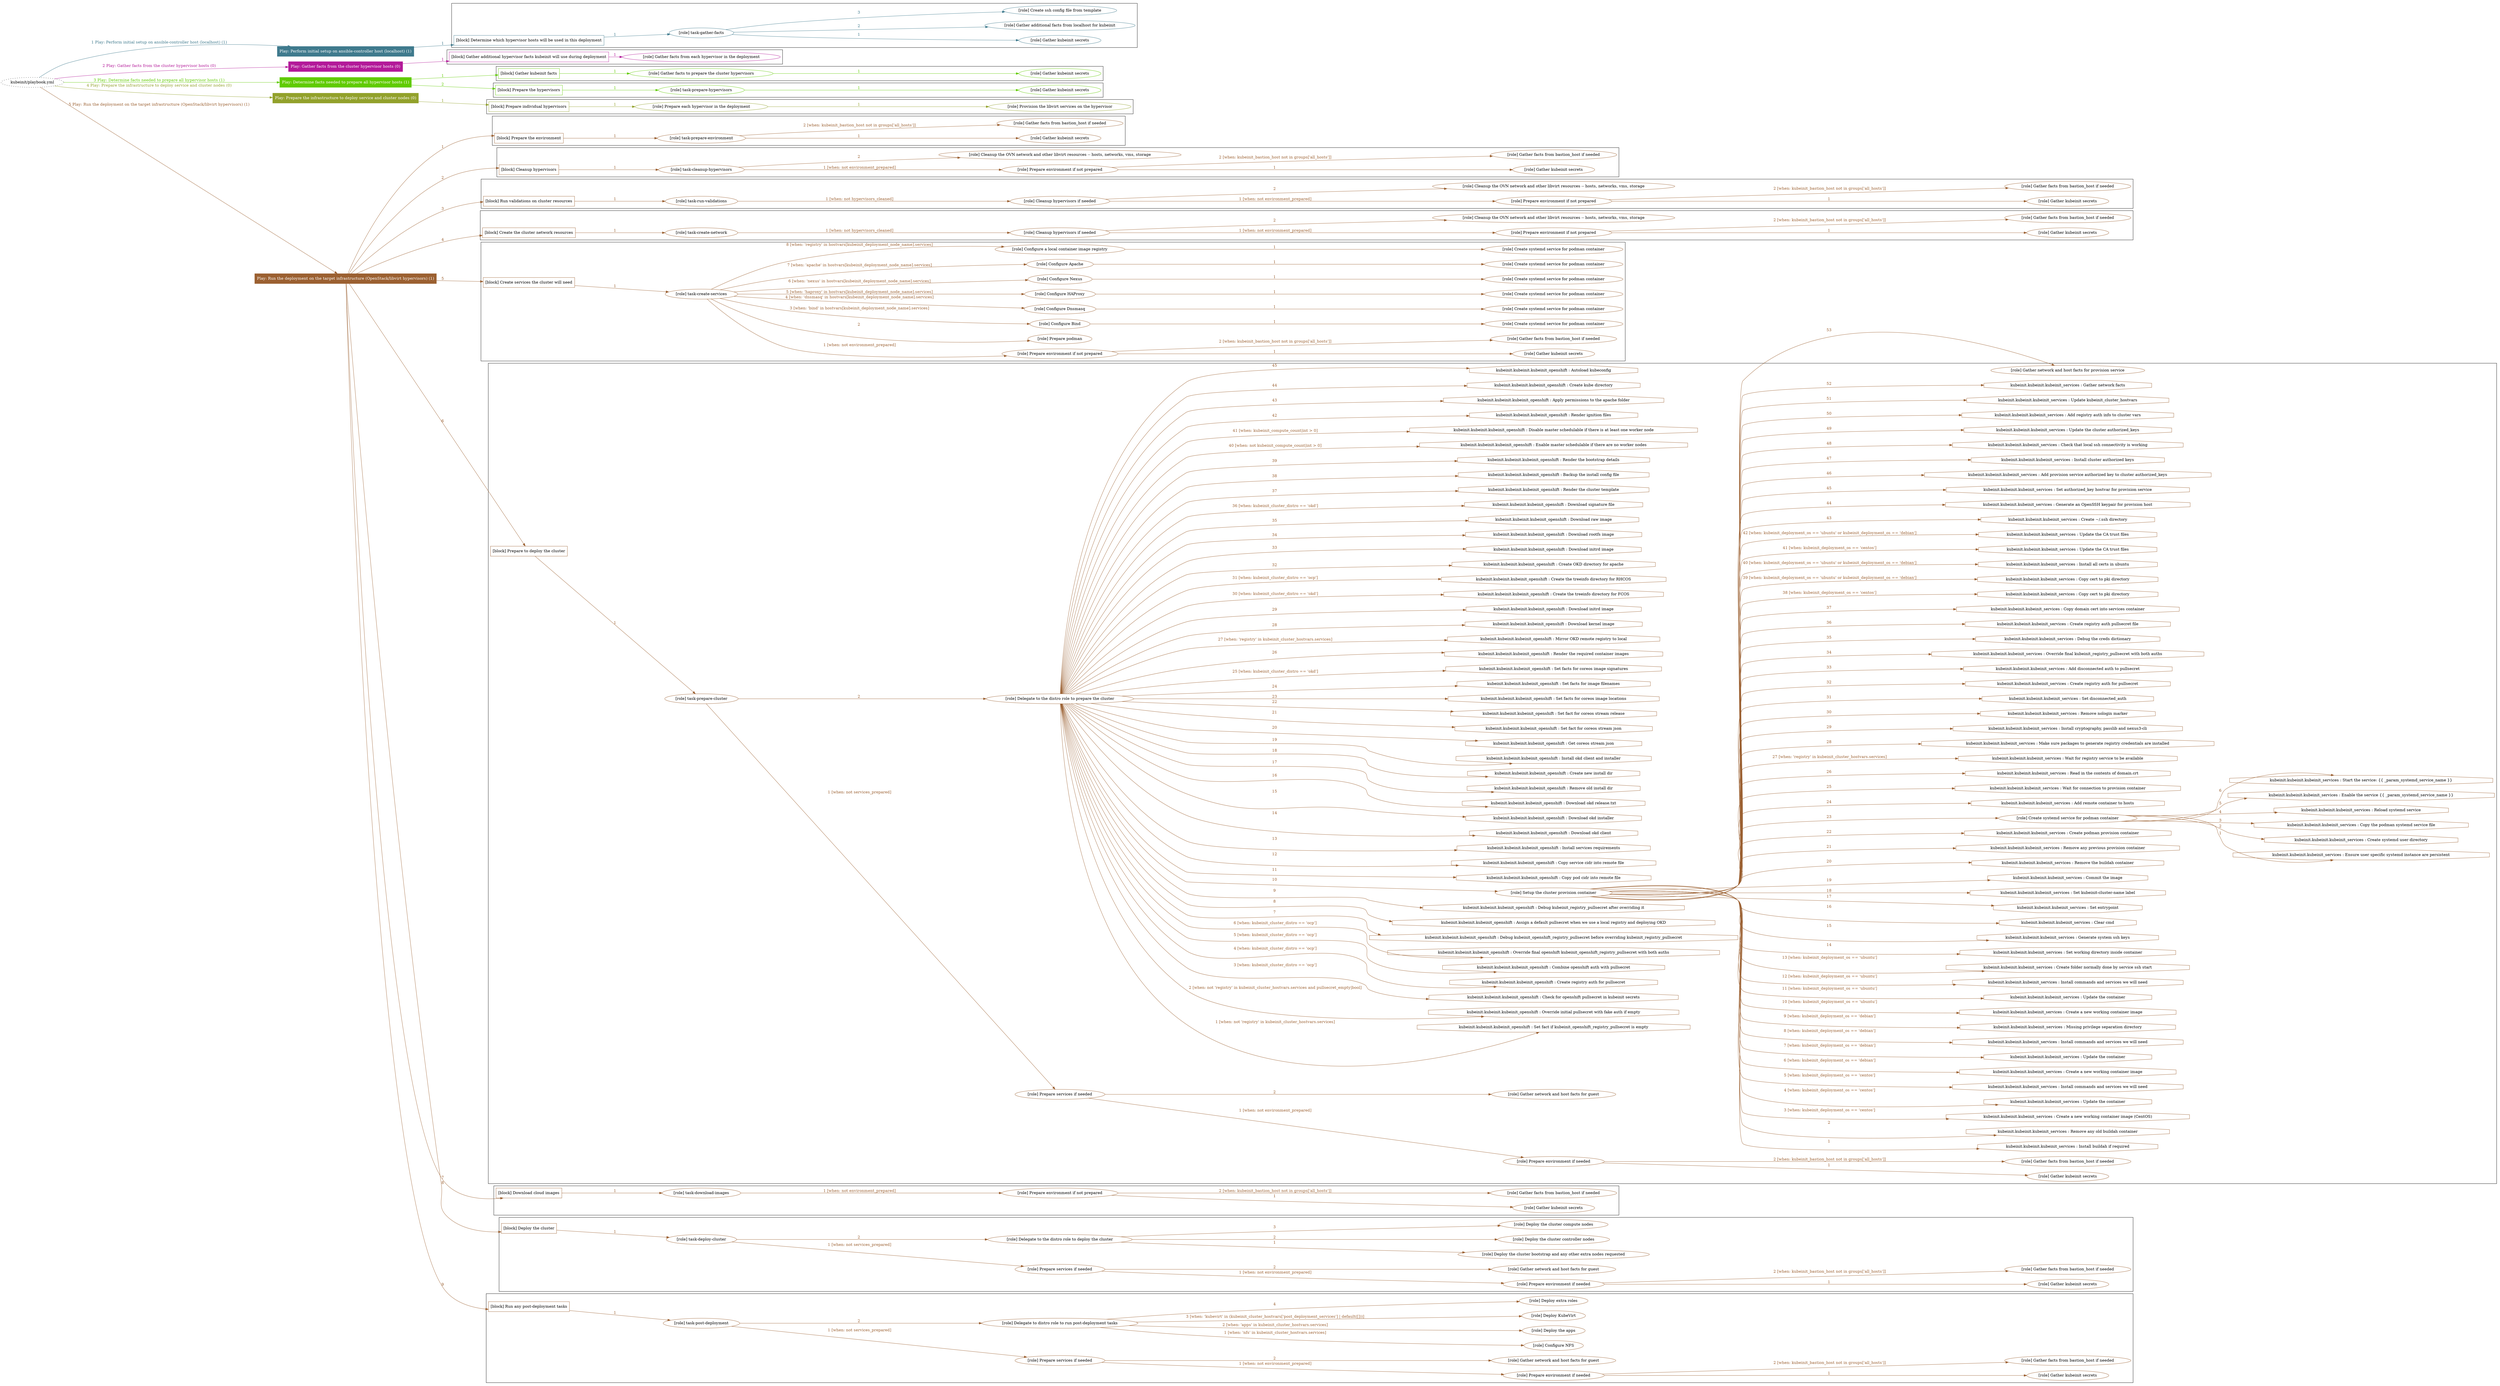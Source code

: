 digraph {
	graph [concentrate=true ordering=in rankdir=LR ratio=fill]
	edge [esep=5 sep=10]
	"kubeinit/playbook.yml" [URL="/home/runner/work/kubeinit/kubeinit/kubeinit/playbook.yml" id=playbook_6b473d34 style=dotted]
	"kubeinit/playbook.yml" -> play_b812edbf [label="1 Play: Perform initial setup on ansible-controller host (localhost) (1)" color="#3f7a8d" fontcolor="#3f7a8d" id=edge_play_b812edbf labeltooltip="1 Play: Perform initial setup on ansible-controller host (localhost) (1)" tooltip="1 Play: Perform initial setup on ansible-controller host (localhost) (1)"]
	subgraph "Play: Perform initial setup on ansible-controller host (localhost) (1)" {
		play_b812edbf [label="Play: Perform initial setup on ansible-controller host (localhost) (1)" URL="/home/runner/work/kubeinit/kubeinit/kubeinit/playbook.yml" color="#3f7a8d" fontcolor="#ffffff" id=play_b812edbf shape=box style=filled tooltip=localhost]
		play_b812edbf -> block_b914632a [label=1 color="#3f7a8d" fontcolor="#3f7a8d" id=edge_block_b914632a labeltooltip=1 tooltip=1]
		subgraph cluster_block_b914632a {
			block_b914632a [label="[block] Determine which hypervisor hosts will be used in this deployment" URL="/home/runner/work/kubeinit/kubeinit/kubeinit/playbook.yml" color="#3f7a8d" id=block_b914632a labeltooltip="Determine which hypervisor hosts will be used in this deployment" shape=box tooltip="Determine which hypervisor hosts will be used in this deployment"]
			block_b914632a -> role_7a9e473e [label="1 " color="#3f7a8d" fontcolor="#3f7a8d" id=edge_role_7a9e473e labeltooltip="1 " tooltip="1 "]
			subgraph "task-gather-facts" {
				role_7a9e473e [label="[role] task-gather-facts" URL="/home/runner/work/kubeinit/kubeinit/kubeinit/playbook.yml" color="#3f7a8d" id=role_7a9e473e tooltip="task-gather-facts"]
				role_7a9e473e -> role_643e75d9 [label="1 " color="#3f7a8d" fontcolor="#3f7a8d" id=edge_role_643e75d9 labeltooltip="1 " tooltip="1 "]
				subgraph "Gather kubeinit secrets" {
					role_643e75d9 [label="[role] Gather kubeinit secrets" URL="/home/runner/.ansible/collections/ansible_collections/kubeinit/kubeinit/roles/kubeinit_prepare/tasks/build_hypervisors_group.yml" color="#3f7a8d" id=role_643e75d9 tooltip="Gather kubeinit secrets"]
				}
				role_7a9e473e -> role_77c1a16c [label="2 " color="#3f7a8d" fontcolor="#3f7a8d" id=edge_role_77c1a16c labeltooltip="2 " tooltip="2 "]
				subgraph "Gather additional facts from localhost for kubeinit" {
					role_77c1a16c [label="[role] Gather additional facts from localhost for kubeinit" URL="/home/runner/.ansible/collections/ansible_collections/kubeinit/kubeinit/roles/kubeinit_prepare/tasks/build_hypervisors_group.yml" color="#3f7a8d" id=role_77c1a16c tooltip="Gather additional facts from localhost for kubeinit"]
				}
				role_7a9e473e -> role_f8cbeb53 [label="3 " color="#3f7a8d" fontcolor="#3f7a8d" id=edge_role_f8cbeb53 labeltooltip="3 " tooltip="3 "]
				subgraph "Create ssh config file from template" {
					role_f8cbeb53 [label="[role] Create ssh config file from template" URL="/home/runner/.ansible/collections/ansible_collections/kubeinit/kubeinit/roles/kubeinit_prepare/tasks/build_hypervisors_group.yml" color="#3f7a8d" id=role_f8cbeb53 tooltip="Create ssh config file from template"]
				}
			}
		}
	}
	"kubeinit/playbook.yml" -> play_b7bccde6 [label="2 Play: Gather facts from the cluster hypervisor hosts (0)" color="#b31999" fontcolor="#b31999" id=edge_play_b7bccde6 labeltooltip="2 Play: Gather facts from the cluster hypervisor hosts (0)" tooltip="2 Play: Gather facts from the cluster hypervisor hosts (0)"]
	subgraph "Play: Gather facts from the cluster hypervisor hosts (0)" {
		play_b7bccde6 [label="Play: Gather facts from the cluster hypervisor hosts (0)" URL="/home/runner/work/kubeinit/kubeinit/kubeinit/playbook.yml" color="#b31999" fontcolor="#ffffff" id=play_b7bccde6 shape=box style=filled tooltip="Play: Gather facts from the cluster hypervisor hosts (0)"]
		play_b7bccde6 -> block_e4a52ca7 [label=1 color="#b31999" fontcolor="#b31999" id=edge_block_e4a52ca7 labeltooltip=1 tooltip=1]
		subgraph cluster_block_e4a52ca7 {
			block_e4a52ca7 [label="[block] Gather additional hypervisor facts kubeinit will use during deployment" URL="/home/runner/work/kubeinit/kubeinit/kubeinit/playbook.yml" color="#b31999" id=block_e4a52ca7 labeltooltip="Gather additional hypervisor facts kubeinit will use during deployment" shape=box tooltip="Gather additional hypervisor facts kubeinit will use during deployment"]
			block_e4a52ca7 -> role_2c224810 [label="1 " color="#b31999" fontcolor="#b31999" id=edge_role_2c224810 labeltooltip="1 " tooltip="1 "]
			subgraph "Gather facts from each hypervisor in the deployment" {
				role_2c224810 [label="[role] Gather facts from each hypervisor in the deployment" URL="/home/runner/work/kubeinit/kubeinit/kubeinit/playbook.yml" color="#b31999" id=role_2c224810 tooltip="Gather facts from each hypervisor in the deployment"]
			}
		}
	}
	"kubeinit/playbook.yml" -> play_e1611bd1 [label="3 Play: Determine facts needed to prepare all hypervisor hosts (1)" color="#60cb01" fontcolor="#60cb01" id=edge_play_e1611bd1 labeltooltip="3 Play: Determine facts needed to prepare all hypervisor hosts (1)" tooltip="3 Play: Determine facts needed to prepare all hypervisor hosts (1)"]
	subgraph "Play: Determine facts needed to prepare all hypervisor hosts (1)" {
		play_e1611bd1 [label="Play: Determine facts needed to prepare all hypervisor hosts (1)" URL="/home/runner/work/kubeinit/kubeinit/kubeinit/playbook.yml" color="#60cb01" fontcolor="#ffffff" id=play_e1611bd1 shape=box style=filled tooltip=localhost]
		play_e1611bd1 -> block_4310be9d [label=1 color="#60cb01" fontcolor="#60cb01" id=edge_block_4310be9d labeltooltip=1 tooltip=1]
		subgraph cluster_block_4310be9d {
			block_4310be9d [label="[block] Gather kubeinit facts" URL="/home/runner/work/kubeinit/kubeinit/kubeinit/playbook.yml" color="#60cb01" id=block_4310be9d labeltooltip="Gather kubeinit facts" shape=box tooltip="Gather kubeinit facts"]
			block_4310be9d -> role_b9cae3e9 [label="1 " color="#60cb01" fontcolor="#60cb01" id=edge_role_b9cae3e9 labeltooltip="1 " tooltip="1 "]
			subgraph "Gather facts to prepare the cluster hypervisors" {
				role_b9cae3e9 [label="[role] Gather facts to prepare the cluster hypervisors" URL="/home/runner/work/kubeinit/kubeinit/kubeinit/playbook.yml" color="#60cb01" id=role_b9cae3e9 tooltip="Gather facts to prepare the cluster hypervisors"]
				role_b9cae3e9 -> role_bfe33773 [label="1 " color="#60cb01" fontcolor="#60cb01" id=edge_role_bfe33773 labeltooltip="1 " tooltip="1 "]
				subgraph "Gather kubeinit secrets" {
					role_bfe33773 [label="[role] Gather kubeinit secrets" URL="/home/runner/.ansible/collections/ansible_collections/kubeinit/kubeinit/roles/kubeinit_prepare/tasks/gather_kubeinit_facts.yml" color="#60cb01" id=role_bfe33773 tooltip="Gather kubeinit secrets"]
				}
			}
		}
		play_e1611bd1 -> block_39114883 [label=2 color="#60cb01" fontcolor="#60cb01" id=edge_block_39114883 labeltooltip=2 tooltip=2]
		subgraph cluster_block_39114883 {
			block_39114883 [label="[block] Prepare the hypervisors" URL="/home/runner/work/kubeinit/kubeinit/kubeinit/playbook.yml" color="#60cb01" id=block_39114883 labeltooltip="Prepare the hypervisors" shape=box tooltip="Prepare the hypervisors"]
			block_39114883 -> role_7a6181c1 [label="1 " color="#60cb01" fontcolor="#60cb01" id=edge_role_7a6181c1 labeltooltip="1 " tooltip="1 "]
			subgraph "task-prepare-hypervisors" {
				role_7a6181c1 [label="[role] task-prepare-hypervisors" URL="/home/runner/work/kubeinit/kubeinit/kubeinit/playbook.yml" color="#60cb01" id=role_7a6181c1 tooltip="task-prepare-hypervisors"]
				role_7a6181c1 -> role_945b84bd [label="1 " color="#60cb01" fontcolor="#60cb01" id=edge_role_945b84bd labeltooltip="1 " tooltip="1 "]
				subgraph "Gather kubeinit secrets" {
					role_945b84bd [label="[role] Gather kubeinit secrets" URL="/home/runner/.ansible/collections/ansible_collections/kubeinit/kubeinit/roles/kubeinit_prepare/tasks/gather_kubeinit_facts.yml" color="#60cb01" id=role_945b84bd tooltip="Gather kubeinit secrets"]
				}
			}
		}
	}
	"kubeinit/playbook.yml" -> play_9673124f [label="4 Play: Prepare the infrastructure to deploy service and cluster nodes (0)" color="#92a12b" fontcolor="#92a12b" id=edge_play_9673124f labeltooltip="4 Play: Prepare the infrastructure to deploy service and cluster nodes (0)" tooltip="4 Play: Prepare the infrastructure to deploy service and cluster nodes (0)"]
	subgraph "Play: Prepare the infrastructure to deploy service and cluster nodes (0)" {
		play_9673124f [label="Play: Prepare the infrastructure to deploy service and cluster nodes (0)" URL="/home/runner/work/kubeinit/kubeinit/kubeinit/playbook.yml" color="#92a12b" fontcolor="#ffffff" id=play_9673124f shape=box style=filled tooltip="Play: Prepare the infrastructure to deploy service and cluster nodes (0)"]
		play_9673124f -> block_1f665bf5 [label=1 color="#92a12b" fontcolor="#92a12b" id=edge_block_1f665bf5 labeltooltip=1 tooltip=1]
		subgraph cluster_block_1f665bf5 {
			block_1f665bf5 [label="[block] Prepare individual hypervisors" URL="/home/runner/work/kubeinit/kubeinit/kubeinit/playbook.yml" color="#92a12b" id=block_1f665bf5 labeltooltip="Prepare individual hypervisors" shape=box tooltip="Prepare individual hypervisors"]
			block_1f665bf5 -> role_d3c0f2ee [label="1 " color="#92a12b" fontcolor="#92a12b" id=edge_role_d3c0f2ee labeltooltip="1 " tooltip="1 "]
			subgraph "Prepare each hypervisor in the deployment" {
				role_d3c0f2ee [label="[role] Prepare each hypervisor in the deployment" URL="/home/runner/work/kubeinit/kubeinit/kubeinit/playbook.yml" color="#92a12b" id=role_d3c0f2ee tooltip="Prepare each hypervisor in the deployment"]
				role_d3c0f2ee -> role_97feb900 [label="1 " color="#92a12b" fontcolor="#92a12b" id=edge_role_97feb900 labeltooltip="1 " tooltip="1 "]
				subgraph "Provision the libvirt services on the hypervisor" {
					role_97feb900 [label="[role] Provision the libvirt services on the hypervisor" URL="/home/runner/.ansible/collections/ansible_collections/kubeinit/kubeinit/roles/kubeinit_prepare/tasks/prepare_hypervisor.yml" color="#92a12b" id=role_97feb900 tooltip="Provision the libvirt services on the hypervisor"]
				}
			}
		}
	}
	"kubeinit/playbook.yml" -> play_97684923 [label="5 Play: Run the deployment on the target infrastructure (OpenStack/libvirt hypervisors) (1)" color="#9b6031" fontcolor="#9b6031" id=edge_play_97684923 labeltooltip="5 Play: Run the deployment on the target infrastructure (OpenStack/libvirt hypervisors) (1)" tooltip="5 Play: Run the deployment on the target infrastructure (OpenStack/libvirt hypervisors) (1)"]
	subgraph "Play: Run the deployment on the target infrastructure (OpenStack/libvirt hypervisors) (1)" {
		play_97684923 [label="Play: Run the deployment on the target infrastructure (OpenStack/libvirt hypervisors) (1)" URL="/home/runner/work/kubeinit/kubeinit/kubeinit/playbook.yml" color="#9b6031" fontcolor="#ffffff" id=play_97684923 shape=box style=filled tooltip=localhost]
		play_97684923 -> block_bb648b14 [label=1 color="#9b6031" fontcolor="#9b6031" id=edge_block_bb648b14 labeltooltip=1 tooltip=1]
		subgraph cluster_block_bb648b14 {
			block_bb648b14 [label="[block] Prepare the environment" URL="/home/runner/work/kubeinit/kubeinit/kubeinit/playbook.yml" color="#9b6031" id=block_bb648b14 labeltooltip="Prepare the environment" shape=box tooltip="Prepare the environment"]
			block_bb648b14 -> role_9b1cc9c3 [label="1 " color="#9b6031" fontcolor="#9b6031" id=edge_role_9b1cc9c3 labeltooltip="1 " tooltip="1 "]
			subgraph "task-prepare-environment" {
				role_9b1cc9c3 [label="[role] task-prepare-environment" URL="/home/runner/work/kubeinit/kubeinit/kubeinit/playbook.yml" color="#9b6031" id=role_9b1cc9c3 tooltip="task-prepare-environment"]
				role_9b1cc9c3 -> role_3698b118 [label="1 " color="#9b6031" fontcolor="#9b6031" id=edge_role_3698b118 labeltooltip="1 " tooltip="1 "]
				subgraph "Gather kubeinit secrets" {
					role_3698b118 [label="[role] Gather kubeinit secrets" URL="/home/runner/.ansible/collections/ansible_collections/kubeinit/kubeinit/roles/kubeinit_prepare/tasks/gather_kubeinit_facts.yml" color="#9b6031" id=role_3698b118 tooltip="Gather kubeinit secrets"]
				}
				role_9b1cc9c3 -> role_670bc5de [label="2 [when: kubeinit_bastion_host not in groups['all_hosts']]" color="#9b6031" fontcolor="#9b6031" id=edge_role_670bc5de labeltooltip="2 [when: kubeinit_bastion_host not in groups['all_hosts']]" tooltip="2 [when: kubeinit_bastion_host not in groups['all_hosts']]"]
				subgraph "Gather facts from bastion_host if needed" {
					role_670bc5de [label="[role] Gather facts from bastion_host if needed" URL="/home/runner/.ansible/collections/ansible_collections/kubeinit/kubeinit/roles/kubeinit_prepare/tasks/main.yml" color="#9b6031" id=role_670bc5de tooltip="Gather facts from bastion_host if needed"]
				}
			}
		}
		play_97684923 -> block_140f08b7 [label=2 color="#9b6031" fontcolor="#9b6031" id=edge_block_140f08b7 labeltooltip=2 tooltip=2]
		subgraph cluster_block_140f08b7 {
			block_140f08b7 [label="[block] Cleanup hypervisors" URL="/home/runner/work/kubeinit/kubeinit/kubeinit/playbook.yml" color="#9b6031" id=block_140f08b7 labeltooltip="Cleanup hypervisors" shape=box tooltip="Cleanup hypervisors"]
			block_140f08b7 -> role_04fbaca5 [label="1 " color="#9b6031" fontcolor="#9b6031" id=edge_role_04fbaca5 labeltooltip="1 " tooltip="1 "]
			subgraph "task-cleanup-hypervisors" {
				role_04fbaca5 [label="[role] task-cleanup-hypervisors" URL="/home/runner/work/kubeinit/kubeinit/kubeinit/playbook.yml" color="#9b6031" id=role_04fbaca5 tooltip="task-cleanup-hypervisors"]
				role_04fbaca5 -> role_5d03fe70 [label="1 [when: not environment_prepared]" color="#9b6031" fontcolor="#9b6031" id=edge_role_5d03fe70 labeltooltip="1 [when: not environment_prepared]" tooltip="1 [when: not environment_prepared]"]
				subgraph "Prepare environment if not prepared" {
					role_5d03fe70 [label="[role] Prepare environment if not prepared" URL="/home/runner/.ansible/collections/ansible_collections/kubeinit/kubeinit/roles/kubeinit_libvirt/tasks/cleanup_hypervisors.yml" color="#9b6031" id=role_5d03fe70 tooltip="Prepare environment if not prepared"]
					role_5d03fe70 -> role_e90150f4 [label="1 " color="#9b6031" fontcolor="#9b6031" id=edge_role_e90150f4 labeltooltip="1 " tooltip="1 "]
					subgraph "Gather kubeinit secrets" {
						role_e90150f4 [label="[role] Gather kubeinit secrets" URL="/home/runner/.ansible/collections/ansible_collections/kubeinit/kubeinit/roles/kubeinit_prepare/tasks/gather_kubeinit_facts.yml" color="#9b6031" id=role_e90150f4 tooltip="Gather kubeinit secrets"]
					}
					role_5d03fe70 -> role_e3df3a42 [label="2 [when: kubeinit_bastion_host not in groups['all_hosts']]" color="#9b6031" fontcolor="#9b6031" id=edge_role_e3df3a42 labeltooltip="2 [when: kubeinit_bastion_host not in groups['all_hosts']]" tooltip="2 [when: kubeinit_bastion_host not in groups['all_hosts']]"]
					subgraph "Gather facts from bastion_host if needed" {
						role_e3df3a42 [label="[role] Gather facts from bastion_host if needed" URL="/home/runner/.ansible/collections/ansible_collections/kubeinit/kubeinit/roles/kubeinit_prepare/tasks/main.yml" color="#9b6031" id=role_e3df3a42 tooltip="Gather facts from bastion_host if needed"]
					}
				}
				role_04fbaca5 -> role_e2cf0e76 [label="2 " color="#9b6031" fontcolor="#9b6031" id=edge_role_e2cf0e76 labeltooltip="2 " tooltip="2 "]
				subgraph "Cleanup the OVN network and other libvirt resources -- hosts, networks, vms, storage" {
					role_e2cf0e76 [label="[role] Cleanup the OVN network and other libvirt resources -- hosts, networks, vms, storage" URL="/home/runner/.ansible/collections/ansible_collections/kubeinit/kubeinit/roles/kubeinit_libvirt/tasks/cleanup_hypervisors.yml" color="#9b6031" id=role_e2cf0e76 tooltip="Cleanup the OVN network and other libvirt resources -- hosts, networks, vms, storage"]
				}
			}
		}
		play_97684923 -> block_cc505a0f [label=3 color="#9b6031" fontcolor="#9b6031" id=edge_block_cc505a0f labeltooltip=3 tooltip=3]
		subgraph cluster_block_cc505a0f {
			block_cc505a0f [label="[block] Run validations on cluster resources" URL="/home/runner/work/kubeinit/kubeinit/kubeinit/playbook.yml" color="#9b6031" id=block_cc505a0f labeltooltip="Run validations on cluster resources" shape=box tooltip="Run validations on cluster resources"]
			block_cc505a0f -> role_d0024581 [label="1 " color="#9b6031" fontcolor="#9b6031" id=edge_role_d0024581 labeltooltip="1 " tooltip="1 "]
			subgraph "task-run-validations" {
				role_d0024581 [label="[role] task-run-validations" URL="/home/runner/work/kubeinit/kubeinit/kubeinit/playbook.yml" color="#9b6031" id=role_d0024581 tooltip="task-run-validations"]
				role_d0024581 -> role_4bb14ebc [label="1 [when: not hypervisors_cleaned]" color="#9b6031" fontcolor="#9b6031" id=edge_role_4bb14ebc labeltooltip="1 [when: not hypervisors_cleaned]" tooltip="1 [when: not hypervisors_cleaned]"]
				subgraph "Cleanup hypervisors if needed" {
					role_4bb14ebc [label="[role] Cleanup hypervisors if needed" URL="/home/runner/.ansible/collections/ansible_collections/kubeinit/kubeinit/roles/kubeinit_validations/tasks/main.yml" color="#9b6031" id=role_4bb14ebc tooltip="Cleanup hypervisors if needed"]
					role_4bb14ebc -> role_34e575ca [label="1 [when: not environment_prepared]" color="#9b6031" fontcolor="#9b6031" id=edge_role_34e575ca labeltooltip="1 [when: not environment_prepared]" tooltip="1 [when: not environment_prepared]"]
					subgraph "Prepare environment if not prepared" {
						role_34e575ca [label="[role] Prepare environment if not prepared" URL="/home/runner/.ansible/collections/ansible_collections/kubeinit/kubeinit/roles/kubeinit_libvirt/tasks/cleanup_hypervisors.yml" color="#9b6031" id=role_34e575ca tooltip="Prepare environment if not prepared"]
						role_34e575ca -> role_a88b08ea [label="1 " color="#9b6031" fontcolor="#9b6031" id=edge_role_a88b08ea labeltooltip="1 " tooltip="1 "]
						subgraph "Gather kubeinit secrets" {
							role_a88b08ea [label="[role] Gather kubeinit secrets" URL="/home/runner/.ansible/collections/ansible_collections/kubeinit/kubeinit/roles/kubeinit_prepare/tasks/gather_kubeinit_facts.yml" color="#9b6031" id=role_a88b08ea tooltip="Gather kubeinit secrets"]
						}
						role_34e575ca -> role_99c23d75 [label="2 [when: kubeinit_bastion_host not in groups['all_hosts']]" color="#9b6031" fontcolor="#9b6031" id=edge_role_99c23d75 labeltooltip="2 [when: kubeinit_bastion_host not in groups['all_hosts']]" tooltip="2 [when: kubeinit_bastion_host not in groups['all_hosts']]"]
						subgraph "Gather facts from bastion_host if needed" {
							role_99c23d75 [label="[role] Gather facts from bastion_host if needed" URL="/home/runner/.ansible/collections/ansible_collections/kubeinit/kubeinit/roles/kubeinit_prepare/tasks/main.yml" color="#9b6031" id=role_99c23d75 tooltip="Gather facts from bastion_host if needed"]
						}
					}
					role_4bb14ebc -> role_ffe90051 [label="2 " color="#9b6031" fontcolor="#9b6031" id=edge_role_ffe90051 labeltooltip="2 " tooltip="2 "]
					subgraph "Cleanup the OVN network and other libvirt resources -- hosts, networks, vms, storage" {
						role_ffe90051 [label="[role] Cleanup the OVN network and other libvirt resources -- hosts, networks, vms, storage" URL="/home/runner/.ansible/collections/ansible_collections/kubeinit/kubeinit/roles/kubeinit_libvirt/tasks/cleanup_hypervisors.yml" color="#9b6031" id=role_ffe90051 tooltip="Cleanup the OVN network and other libvirt resources -- hosts, networks, vms, storage"]
					}
				}
			}
		}
		play_97684923 -> block_bf04839d [label=4 color="#9b6031" fontcolor="#9b6031" id=edge_block_bf04839d labeltooltip=4 tooltip=4]
		subgraph cluster_block_bf04839d {
			block_bf04839d [label="[block] Create the cluster network resources" URL="/home/runner/work/kubeinit/kubeinit/kubeinit/playbook.yml" color="#9b6031" id=block_bf04839d labeltooltip="Create the cluster network resources" shape=box tooltip="Create the cluster network resources"]
			block_bf04839d -> role_1dec58da [label="1 " color="#9b6031" fontcolor="#9b6031" id=edge_role_1dec58da labeltooltip="1 " tooltip="1 "]
			subgraph "task-create-network" {
				role_1dec58da [label="[role] task-create-network" URL="/home/runner/work/kubeinit/kubeinit/kubeinit/playbook.yml" color="#9b6031" id=role_1dec58da tooltip="task-create-network"]
				role_1dec58da -> role_ccc4149c [label="1 [when: not hypervisors_cleaned]" color="#9b6031" fontcolor="#9b6031" id=edge_role_ccc4149c labeltooltip="1 [when: not hypervisors_cleaned]" tooltip="1 [when: not hypervisors_cleaned]"]
				subgraph "Cleanup hypervisors if needed" {
					role_ccc4149c [label="[role] Cleanup hypervisors if needed" URL="/home/runner/.ansible/collections/ansible_collections/kubeinit/kubeinit/roles/kubeinit_libvirt/tasks/create_network.yml" color="#9b6031" id=role_ccc4149c tooltip="Cleanup hypervisors if needed"]
					role_ccc4149c -> role_f73ab4d4 [label="1 [when: not environment_prepared]" color="#9b6031" fontcolor="#9b6031" id=edge_role_f73ab4d4 labeltooltip="1 [when: not environment_prepared]" tooltip="1 [when: not environment_prepared]"]
					subgraph "Prepare environment if not prepared" {
						role_f73ab4d4 [label="[role] Prepare environment if not prepared" URL="/home/runner/.ansible/collections/ansible_collections/kubeinit/kubeinit/roles/kubeinit_libvirt/tasks/cleanup_hypervisors.yml" color="#9b6031" id=role_f73ab4d4 tooltip="Prepare environment if not prepared"]
						role_f73ab4d4 -> role_0aa9fcab [label="1 " color="#9b6031" fontcolor="#9b6031" id=edge_role_0aa9fcab labeltooltip="1 " tooltip="1 "]
						subgraph "Gather kubeinit secrets" {
							role_0aa9fcab [label="[role] Gather kubeinit secrets" URL="/home/runner/.ansible/collections/ansible_collections/kubeinit/kubeinit/roles/kubeinit_prepare/tasks/gather_kubeinit_facts.yml" color="#9b6031" id=role_0aa9fcab tooltip="Gather kubeinit secrets"]
						}
						role_f73ab4d4 -> role_1accb6dc [label="2 [when: kubeinit_bastion_host not in groups['all_hosts']]" color="#9b6031" fontcolor="#9b6031" id=edge_role_1accb6dc labeltooltip="2 [when: kubeinit_bastion_host not in groups['all_hosts']]" tooltip="2 [when: kubeinit_bastion_host not in groups['all_hosts']]"]
						subgraph "Gather facts from bastion_host if needed" {
							role_1accb6dc [label="[role] Gather facts from bastion_host if needed" URL="/home/runner/.ansible/collections/ansible_collections/kubeinit/kubeinit/roles/kubeinit_prepare/tasks/main.yml" color="#9b6031" id=role_1accb6dc tooltip="Gather facts from bastion_host if needed"]
						}
					}
					role_ccc4149c -> role_dbea6622 [label="2 " color="#9b6031" fontcolor="#9b6031" id=edge_role_dbea6622 labeltooltip="2 " tooltip="2 "]
					subgraph "Cleanup the OVN network and other libvirt resources -- hosts, networks, vms, storage" {
						role_dbea6622 [label="[role] Cleanup the OVN network and other libvirt resources -- hosts, networks, vms, storage" URL="/home/runner/.ansible/collections/ansible_collections/kubeinit/kubeinit/roles/kubeinit_libvirt/tasks/cleanup_hypervisors.yml" color="#9b6031" id=role_dbea6622 tooltip="Cleanup the OVN network and other libvirt resources -- hosts, networks, vms, storage"]
					}
				}
			}
		}
		play_97684923 -> block_aaa1c649 [label=5 color="#9b6031" fontcolor="#9b6031" id=edge_block_aaa1c649 labeltooltip=5 tooltip=5]
		subgraph cluster_block_aaa1c649 {
			block_aaa1c649 [label="[block] Create services the cluster will need" URL="/home/runner/work/kubeinit/kubeinit/kubeinit/playbook.yml" color="#9b6031" id=block_aaa1c649 labeltooltip="Create services the cluster will need" shape=box tooltip="Create services the cluster will need"]
			block_aaa1c649 -> role_ade0c6c0 [label="1 " color="#9b6031" fontcolor="#9b6031" id=edge_role_ade0c6c0 labeltooltip="1 " tooltip="1 "]
			subgraph "task-create-services" {
				role_ade0c6c0 [label="[role] task-create-services" URL="/home/runner/work/kubeinit/kubeinit/kubeinit/playbook.yml" color="#9b6031" id=role_ade0c6c0 tooltip="task-create-services"]
				role_ade0c6c0 -> role_4ecf617c [label="1 [when: not environment_prepared]" color="#9b6031" fontcolor="#9b6031" id=edge_role_4ecf617c labeltooltip="1 [when: not environment_prepared]" tooltip="1 [when: not environment_prepared]"]
				subgraph "Prepare environment if not prepared" {
					role_4ecf617c [label="[role] Prepare environment if not prepared" URL="/home/runner/.ansible/collections/ansible_collections/kubeinit/kubeinit/roles/kubeinit_services/tasks/main.yml" color="#9b6031" id=role_4ecf617c tooltip="Prepare environment if not prepared"]
					role_4ecf617c -> role_04782c99 [label="1 " color="#9b6031" fontcolor="#9b6031" id=edge_role_04782c99 labeltooltip="1 " tooltip="1 "]
					subgraph "Gather kubeinit secrets" {
						role_04782c99 [label="[role] Gather kubeinit secrets" URL="/home/runner/.ansible/collections/ansible_collections/kubeinit/kubeinit/roles/kubeinit_prepare/tasks/gather_kubeinit_facts.yml" color="#9b6031" id=role_04782c99 tooltip="Gather kubeinit secrets"]
					}
					role_4ecf617c -> role_0bbda844 [label="2 [when: kubeinit_bastion_host not in groups['all_hosts']]" color="#9b6031" fontcolor="#9b6031" id=edge_role_0bbda844 labeltooltip="2 [when: kubeinit_bastion_host not in groups['all_hosts']]" tooltip="2 [when: kubeinit_bastion_host not in groups['all_hosts']]"]
					subgraph "Gather facts from bastion_host if needed" {
						role_0bbda844 [label="[role] Gather facts from bastion_host if needed" URL="/home/runner/.ansible/collections/ansible_collections/kubeinit/kubeinit/roles/kubeinit_prepare/tasks/main.yml" color="#9b6031" id=role_0bbda844 tooltip="Gather facts from bastion_host if needed"]
					}
				}
				role_ade0c6c0 -> role_a62a1801 [label="2 " color="#9b6031" fontcolor="#9b6031" id=edge_role_a62a1801 labeltooltip="2 " tooltip="2 "]
				subgraph "Prepare podman" {
					role_a62a1801 [label="[role] Prepare podman" URL="/home/runner/.ansible/collections/ansible_collections/kubeinit/kubeinit/roles/kubeinit_services/tasks/00_create_service_pod.yml" color="#9b6031" id=role_a62a1801 tooltip="Prepare podman"]
				}
				role_ade0c6c0 -> role_c2058a33 [label="3 [when: 'bind' in hostvars[kubeinit_deployment_node_name].services]" color="#9b6031" fontcolor="#9b6031" id=edge_role_c2058a33 labeltooltip="3 [when: 'bind' in hostvars[kubeinit_deployment_node_name].services]" tooltip="3 [when: 'bind' in hostvars[kubeinit_deployment_node_name].services]"]
				subgraph "Configure Bind" {
					role_c2058a33 [label="[role] Configure Bind" URL="/home/runner/.ansible/collections/ansible_collections/kubeinit/kubeinit/roles/kubeinit_services/tasks/start_services_containers.yml" color="#9b6031" id=role_c2058a33 tooltip="Configure Bind"]
					role_c2058a33 -> role_f4e26313 [label="1 " color="#9b6031" fontcolor="#9b6031" id=edge_role_f4e26313 labeltooltip="1 " tooltip="1 "]
					subgraph "Create systemd service for podman container" {
						role_f4e26313 [label="[role] Create systemd service for podman container" URL="/home/runner/.ansible/collections/ansible_collections/kubeinit/kubeinit/roles/kubeinit_bind/tasks/main.yml" color="#9b6031" id=role_f4e26313 tooltip="Create systemd service for podman container"]
					}
				}
				role_ade0c6c0 -> role_732f4df7 [label="4 [when: 'dnsmasq' in hostvars[kubeinit_deployment_node_name].services]" color="#9b6031" fontcolor="#9b6031" id=edge_role_732f4df7 labeltooltip="4 [when: 'dnsmasq' in hostvars[kubeinit_deployment_node_name].services]" tooltip="4 [when: 'dnsmasq' in hostvars[kubeinit_deployment_node_name].services]"]
				subgraph "Configure Dnsmasq" {
					role_732f4df7 [label="[role] Configure Dnsmasq" URL="/home/runner/.ansible/collections/ansible_collections/kubeinit/kubeinit/roles/kubeinit_services/tasks/start_services_containers.yml" color="#9b6031" id=role_732f4df7 tooltip="Configure Dnsmasq"]
					role_732f4df7 -> role_db0c59ec [label="1 " color="#9b6031" fontcolor="#9b6031" id=edge_role_db0c59ec labeltooltip="1 " tooltip="1 "]
					subgraph "Create systemd service for podman container" {
						role_db0c59ec [label="[role] Create systemd service for podman container" URL="/home/runner/.ansible/collections/ansible_collections/kubeinit/kubeinit/roles/kubeinit_dnsmasq/tasks/main.yml" color="#9b6031" id=role_db0c59ec tooltip="Create systemd service for podman container"]
					}
				}
				role_ade0c6c0 -> role_0b8a65a2 [label="5 [when: 'haproxy' in hostvars[kubeinit_deployment_node_name].services]" color="#9b6031" fontcolor="#9b6031" id=edge_role_0b8a65a2 labeltooltip="5 [when: 'haproxy' in hostvars[kubeinit_deployment_node_name].services]" tooltip="5 [when: 'haproxy' in hostvars[kubeinit_deployment_node_name].services]"]
				subgraph "Configure HAProxy" {
					role_0b8a65a2 [label="[role] Configure HAProxy" URL="/home/runner/.ansible/collections/ansible_collections/kubeinit/kubeinit/roles/kubeinit_services/tasks/start_services_containers.yml" color="#9b6031" id=role_0b8a65a2 tooltip="Configure HAProxy"]
					role_0b8a65a2 -> role_3a0a3216 [label="1 " color="#9b6031" fontcolor="#9b6031" id=edge_role_3a0a3216 labeltooltip="1 " tooltip="1 "]
					subgraph "Create systemd service for podman container" {
						role_3a0a3216 [label="[role] Create systemd service for podman container" URL="/home/runner/.ansible/collections/ansible_collections/kubeinit/kubeinit/roles/kubeinit_haproxy/tasks/main.yml" color="#9b6031" id=role_3a0a3216 tooltip="Create systemd service for podman container"]
					}
				}
				role_ade0c6c0 -> role_47634c2d [label="6 [when: 'nexus' in hostvars[kubeinit_deployment_node_name].services]" color="#9b6031" fontcolor="#9b6031" id=edge_role_47634c2d labeltooltip="6 [when: 'nexus' in hostvars[kubeinit_deployment_node_name].services]" tooltip="6 [when: 'nexus' in hostvars[kubeinit_deployment_node_name].services]"]
				subgraph "Configure Nexus" {
					role_47634c2d [label="[role] Configure Nexus" URL="/home/runner/.ansible/collections/ansible_collections/kubeinit/kubeinit/roles/kubeinit_services/tasks/start_services_containers.yml" color="#9b6031" id=role_47634c2d tooltip="Configure Nexus"]
					role_47634c2d -> role_70ae5985 [label="1 " color="#9b6031" fontcolor="#9b6031" id=edge_role_70ae5985 labeltooltip="1 " tooltip="1 "]
					subgraph "Create systemd service for podman container" {
						role_70ae5985 [label="[role] Create systemd service for podman container" URL="/home/runner/.ansible/collections/ansible_collections/kubeinit/kubeinit/roles/kubeinit_nexus/tasks/main.yml" color="#9b6031" id=role_70ae5985 tooltip="Create systemd service for podman container"]
					}
				}
				role_ade0c6c0 -> role_f35b4cd5 [label="7 [when: 'apache' in hostvars[kubeinit_deployment_node_name].services]" color="#9b6031" fontcolor="#9b6031" id=edge_role_f35b4cd5 labeltooltip="7 [when: 'apache' in hostvars[kubeinit_deployment_node_name].services]" tooltip="7 [when: 'apache' in hostvars[kubeinit_deployment_node_name].services]"]
				subgraph "Configure Apache" {
					role_f35b4cd5 [label="[role] Configure Apache" URL="/home/runner/.ansible/collections/ansible_collections/kubeinit/kubeinit/roles/kubeinit_services/tasks/start_services_containers.yml" color="#9b6031" id=role_f35b4cd5 tooltip="Configure Apache"]
					role_f35b4cd5 -> role_da038cbd [label="1 " color="#9b6031" fontcolor="#9b6031" id=edge_role_da038cbd labeltooltip="1 " tooltip="1 "]
					subgraph "Create systemd service for podman container" {
						role_da038cbd [label="[role] Create systemd service for podman container" URL="/home/runner/.ansible/collections/ansible_collections/kubeinit/kubeinit/roles/kubeinit_apache/tasks/main.yml" color="#9b6031" id=role_da038cbd tooltip="Create systemd service for podman container"]
					}
				}
				role_ade0c6c0 -> role_09c19d40 [label="8 [when: 'registry' in hostvars[kubeinit_deployment_node_name].services]" color="#9b6031" fontcolor="#9b6031" id=edge_role_09c19d40 labeltooltip="8 [when: 'registry' in hostvars[kubeinit_deployment_node_name].services]" tooltip="8 [when: 'registry' in hostvars[kubeinit_deployment_node_name].services]"]
				subgraph "Configure a local container image registry" {
					role_09c19d40 [label="[role] Configure a local container image registry" URL="/home/runner/.ansible/collections/ansible_collections/kubeinit/kubeinit/roles/kubeinit_services/tasks/start_services_containers.yml" color="#9b6031" id=role_09c19d40 tooltip="Configure a local container image registry"]
					role_09c19d40 -> role_b3462560 [label="1 " color="#9b6031" fontcolor="#9b6031" id=edge_role_b3462560 labeltooltip="1 " tooltip="1 "]
					subgraph "Create systemd service for podman container" {
						role_b3462560 [label="[role] Create systemd service for podman container" URL="/home/runner/.ansible/collections/ansible_collections/kubeinit/kubeinit/roles/kubeinit_registry/tasks/main.yml" color="#9b6031" id=role_b3462560 tooltip="Create systemd service for podman container"]
					}
				}
			}
		}
		play_97684923 -> block_0e2281f8 [label=6 color="#9b6031" fontcolor="#9b6031" id=edge_block_0e2281f8 labeltooltip=6 tooltip=6]
		subgraph cluster_block_0e2281f8 {
			block_0e2281f8 [label="[block] Prepare to deploy the cluster" URL="/home/runner/work/kubeinit/kubeinit/kubeinit/playbook.yml" color="#9b6031" id=block_0e2281f8 labeltooltip="Prepare to deploy the cluster" shape=box tooltip="Prepare to deploy the cluster"]
			block_0e2281f8 -> role_3800e6c3 [label="1 " color="#9b6031" fontcolor="#9b6031" id=edge_role_3800e6c3 labeltooltip="1 " tooltip="1 "]
			subgraph "task-prepare-cluster" {
				role_3800e6c3 [label="[role] task-prepare-cluster" URL="/home/runner/work/kubeinit/kubeinit/kubeinit/playbook.yml" color="#9b6031" id=role_3800e6c3 tooltip="task-prepare-cluster"]
				role_3800e6c3 -> role_8d29c6f8 [label="1 [when: not services_prepared]" color="#9b6031" fontcolor="#9b6031" id=edge_role_8d29c6f8 labeltooltip="1 [when: not services_prepared]" tooltip="1 [when: not services_prepared]"]
				subgraph "Prepare services if needed" {
					role_8d29c6f8 [label="[role] Prepare services if needed" URL="/home/runner/.ansible/collections/ansible_collections/kubeinit/kubeinit/roles/kubeinit_prepare/tasks/prepare_cluster.yml" color="#9b6031" id=role_8d29c6f8 tooltip="Prepare services if needed"]
					role_8d29c6f8 -> role_79626fbc [label="1 [when: not environment_prepared]" color="#9b6031" fontcolor="#9b6031" id=edge_role_79626fbc labeltooltip="1 [when: not environment_prepared]" tooltip="1 [when: not environment_prepared]"]
					subgraph "Prepare environment if needed" {
						role_79626fbc [label="[role] Prepare environment if needed" URL="/home/runner/.ansible/collections/ansible_collections/kubeinit/kubeinit/roles/kubeinit_services/tasks/prepare_services.yml" color="#9b6031" id=role_79626fbc tooltip="Prepare environment if needed"]
						role_79626fbc -> role_d8e60a3f [label="1 " color="#9b6031" fontcolor="#9b6031" id=edge_role_d8e60a3f labeltooltip="1 " tooltip="1 "]
						subgraph "Gather kubeinit secrets" {
							role_d8e60a3f [label="[role] Gather kubeinit secrets" URL="/home/runner/.ansible/collections/ansible_collections/kubeinit/kubeinit/roles/kubeinit_prepare/tasks/gather_kubeinit_facts.yml" color="#9b6031" id=role_d8e60a3f tooltip="Gather kubeinit secrets"]
						}
						role_79626fbc -> role_e02485cd [label="2 [when: kubeinit_bastion_host not in groups['all_hosts']]" color="#9b6031" fontcolor="#9b6031" id=edge_role_e02485cd labeltooltip="2 [when: kubeinit_bastion_host not in groups['all_hosts']]" tooltip="2 [when: kubeinit_bastion_host not in groups['all_hosts']]"]
						subgraph "Gather facts from bastion_host if needed" {
							role_e02485cd [label="[role] Gather facts from bastion_host if needed" URL="/home/runner/.ansible/collections/ansible_collections/kubeinit/kubeinit/roles/kubeinit_prepare/tasks/main.yml" color="#9b6031" id=role_e02485cd tooltip="Gather facts from bastion_host if needed"]
						}
					}
					role_8d29c6f8 -> role_60ff0d9d [label="2 " color="#9b6031" fontcolor="#9b6031" id=edge_role_60ff0d9d labeltooltip="2 " tooltip="2 "]
					subgraph "Gather network and host facts for guest" {
						role_60ff0d9d [label="[role] Gather network and host facts for guest" URL="/home/runner/.ansible/collections/ansible_collections/kubeinit/kubeinit/roles/kubeinit_services/tasks/prepare_services.yml" color="#9b6031" id=role_60ff0d9d tooltip="Gather network and host facts for guest"]
					}
				}
				role_3800e6c3 -> role_0b173bcc [label="2 " color="#9b6031" fontcolor="#9b6031" id=edge_role_0b173bcc labeltooltip="2 " tooltip="2 "]
				subgraph "Delegate to the distro role to prepare the cluster" {
					role_0b173bcc [label="[role] Delegate to the distro role to prepare the cluster" URL="/home/runner/.ansible/collections/ansible_collections/kubeinit/kubeinit/roles/kubeinit_prepare/tasks/prepare_cluster.yml" color="#9b6031" id=role_0b173bcc tooltip="Delegate to the distro role to prepare the cluster"]
					task_a2c5b20f [label="kubeinit.kubeinit.kubeinit_openshift : Set fact if kubeinit_openshift_registry_pullsecret is empty" URL="/home/runner/.ansible/collections/ansible_collections/kubeinit/kubeinit/roles/kubeinit_openshift/tasks/prepare_cluster.yml" color="#9b6031" id=task_a2c5b20f shape=octagon tooltip="kubeinit.kubeinit.kubeinit_openshift : Set fact if kubeinit_openshift_registry_pullsecret is empty"]
					role_0b173bcc -> task_a2c5b20f [label="1 [when: not 'registry' in kubeinit_cluster_hostvars.services]" color="#9b6031" fontcolor="#9b6031" id=edge_task_a2c5b20f labeltooltip="1 [when: not 'registry' in kubeinit_cluster_hostvars.services]" tooltip="1 [when: not 'registry' in kubeinit_cluster_hostvars.services]"]
					task_4dc781d3 [label="kubeinit.kubeinit.kubeinit_openshift : Override initial pullsecret with fake auth if empty" URL="/home/runner/.ansible/collections/ansible_collections/kubeinit/kubeinit/roles/kubeinit_openshift/tasks/prepare_cluster.yml" color="#9b6031" id=task_4dc781d3 shape=octagon tooltip="kubeinit.kubeinit.kubeinit_openshift : Override initial pullsecret with fake auth if empty"]
					role_0b173bcc -> task_4dc781d3 [label="2 [when: not 'registry' in kubeinit_cluster_hostvars.services and pullsecret_empty|bool]" color="#9b6031" fontcolor="#9b6031" id=edge_task_4dc781d3 labeltooltip="2 [when: not 'registry' in kubeinit_cluster_hostvars.services and pullsecret_empty|bool]" tooltip="2 [when: not 'registry' in kubeinit_cluster_hostvars.services and pullsecret_empty|bool]"]
					task_74c32786 [label="kubeinit.kubeinit.kubeinit_openshift : Check for openshift pullsecret in kubeinit secrets" URL="/home/runner/.ansible/collections/ansible_collections/kubeinit/kubeinit/roles/kubeinit_openshift/tasks/prepare_cluster.yml" color="#9b6031" id=task_74c32786 shape=octagon tooltip="kubeinit.kubeinit.kubeinit_openshift : Check for openshift pullsecret in kubeinit secrets"]
					role_0b173bcc -> task_74c32786 [label="3 [when: kubeinit_cluster_distro == 'ocp']" color="#9b6031" fontcolor="#9b6031" id=edge_task_74c32786 labeltooltip="3 [when: kubeinit_cluster_distro == 'ocp']" tooltip="3 [when: kubeinit_cluster_distro == 'ocp']"]
					task_50549358 [label="kubeinit.kubeinit.kubeinit_openshift : Create registry auth for pullsecret" URL="/home/runner/.ansible/collections/ansible_collections/kubeinit/kubeinit/roles/kubeinit_openshift/tasks/prepare_cluster.yml" color="#9b6031" id=task_50549358 shape=octagon tooltip="kubeinit.kubeinit.kubeinit_openshift : Create registry auth for pullsecret"]
					role_0b173bcc -> task_50549358 [label="4 [when: kubeinit_cluster_distro == 'ocp']" color="#9b6031" fontcolor="#9b6031" id=edge_task_50549358 labeltooltip="4 [when: kubeinit_cluster_distro == 'ocp']" tooltip="4 [when: kubeinit_cluster_distro == 'ocp']"]
					task_369913a1 [label="kubeinit.kubeinit.kubeinit_openshift : Combine openshift auth with pullsecret" URL="/home/runner/.ansible/collections/ansible_collections/kubeinit/kubeinit/roles/kubeinit_openshift/tasks/prepare_cluster.yml" color="#9b6031" id=task_369913a1 shape=octagon tooltip="kubeinit.kubeinit.kubeinit_openshift : Combine openshift auth with pullsecret"]
					role_0b173bcc -> task_369913a1 [label="5 [when: kubeinit_cluster_distro == 'ocp']" color="#9b6031" fontcolor="#9b6031" id=edge_task_369913a1 labeltooltip="5 [when: kubeinit_cluster_distro == 'ocp']" tooltip="5 [when: kubeinit_cluster_distro == 'ocp']"]
					task_ae9fd90b [label="kubeinit.kubeinit.kubeinit_openshift : Override final openshift kubeinit_openshift_registry_pullsecret with both auths" URL="/home/runner/.ansible/collections/ansible_collections/kubeinit/kubeinit/roles/kubeinit_openshift/tasks/prepare_cluster.yml" color="#9b6031" id=task_ae9fd90b shape=octagon tooltip="kubeinit.kubeinit.kubeinit_openshift : Override final openshift kubeinit_openshift_registry_pullsecret with both auths"]
					role_0b173bcc -> task_ae9fd90b [label="6 [when: kubeinit_cluster_distro == 'ocp']" color="#9b6031" fontcolor="#9b6031" id=edge_task_ae9fd90b labeltooltip="6 [when: kubeinit_cluster_distro == 'ocp']" tooltip="6 [when: kubeinit_cluster_distro == 'ocp']"]
					task_6cb396c2 [label="kubeinit.kubeinit.kubeinit_openshift : Debug kubeinit_openshift_registry_pullsecret before overriding kubeinit_registry_pullsecret" URL="/home/runner/.ansible/collections/ansible_collections/kubeinit/kubeinit/roles/kubeinit_openshift/tasks/prepare_cluster.yml" color="#9b6031" id=task_6cb396c2 shape=octagon tooltip="kubeinit.kubeinit.kubeinit_openshift : Debug kubeinit_openshift_registry_pullsecret before overriding kubeinit_registry_pullsecret"]
					role_0b173bcc -> task_6cb396c2 [label="7 " color="#9b6031" fontcolor="#9b6031" id=edge_task_6cb396c2 labeltooltip="7 " tooltip="7 "]
					task_0736220c [label="kubeinit.kubeinit.kubeinit_openshift : Assign a default pullsecret when we use a local registry and deploying OKD" URL="/home/runner/.ansible/collections/ansible_collections/kubeinit/kubeinit/roles/kubeinit_openshift/tasks/prepare_cluster.yml" color="#9b6031" id=task_0736220c shape=octagon tooltip="kubeinit.kubeinit.kubeinit_openshift : Assign a default pullsecret when we use a local registry and deploying OKD"]
					role_0b173bcc -> task_0736220c [label="8 " color="#9b6031" fontcolor="#9b6031" id=edge_task_0736220c labeltooltip="8 " tooltip="8 "]
					task_464cdcac [label="kubeinit.kubeinit.kubeinit_openshift : Debug kubeinit_registry_pullsecret after overriding it" URL="/home/runner/.ansible/collections/ansible_collections/kubeinit/kubeinit/roles/kubeinit_openshift/tasks/prepare_cluster.yml" color="#9b6031" id=task_464cdcac shape=octagon tooltip="kubeinit.kubeinit.kubeinit_openshift : Debug kubeinit_registry_pullsecret after overriding it"]
					role_0b173bcc -> task_464cdcac [label="9 " color="#9b6031" fontcolor="#9b6031" id=edge_task_464cdcac labeltooltip="9 " tooltip="9 "]
					role_0b173bcc -> role_00163c14 [label="10 " color="#9b6031" fontcolor="#9b6031" id=edge_role_00163c14 labeltooltip="10 " tooltip="10 "]
					subgraph "Setup the cluster provision container" {
						role_00163c14 [label="[role] Setup the cluster provision container" URL="/home/runner/.ansible/collections/ansible_collections/kubeinit/kubeinit/roles/kubeinit_openshift/tasks/prepare_cluster.yml" color="#9b6031" id=role_00163c14 tooltip="Setup the cluster provision container"]
						task_0a1ca3dd [label="kubeinit.kubeinit.kubeinit_services : Install buildah if required" URL="/home/runner/.ansible/collections/ansible_collections/kubeinit/kubeinit/roles/kubeinit_services/tasks/create_provision_container.yml" color="#9b6031" id=task_0a1ca3dd shape=octagon tooltip="kubeinit.kubeinit.kubeinit_services : Install buildah if required"]
						role_00163c14 -> task_0a1ca3dd [label="1 " color="#9b6031" fontcolor="#9b6031" id=edge_task_0a1ca3dd labeltooltip="1 " tooltip="1 "]
						task_0388a84d [label="kubeinit.kubeinit.kubeinit_services : Remove any old buildah container" URL="/home/runner/.ansible/collections/ansible_collections/kubeinit/kubeinit/roles/kubeinit_services/tasks/create_provision_container.yml" color="#9b6031" id=task_0388a84d shape=octagon tooltip="kubeinit.kubeinit.kubeinit_services : Remove any old buildah container"]
						role_00163c14 -> task_0388a84d [label="2 " color="#9b6031" fontcolor="#9b6031" id=edge_task_0388a84d labeltooltip="2 " tooltip="2 "]
						task_e03dc9b1 [label="kubeinit.kubeinit.kubeinit_services : Create a new working container image (CentOS)" URL="/home/runner/.ansible/collections/ansible_collections/kubeinit/kubeinit/roles/kubeinit_services/tasks/create_provision_container.yml" color="#9b6031" id=task_e03dc9b1 shape=octagon tooltip="kubeinit.kubeinit.kubeinit_services : Create a new working container image (CentOS)"]
						role_00163c14 -> task_e03dc9b1 [label="3 [when: kubeinit_deployment_os == 'centos']" color="#9b6031" fontcolor="#9b6031" id=edge_task_e03dc9b1 labeltooltip="3 [when: kubeinit_deployment_os == 'centos']" tooltip="3 [when: kubeinit_deployment_os == 'centos']"]
						task_3fc6080c [label="kubeinit.kubeinit.kubeinit_services : Update the container" URL="/home/runner/.ansible/collections/ansible_collections/kubeinit/kubeinit/roles/kubeinit_services/tasks/create_provision_container.yml" color="#9b6031" id=task_3fc6080c shape=octagon tooltip="kubeinit.kubeinit.kubeinit_services : Update the container"]
						role_00163c14 -> task_3fc6080c [label="4 [when: kubeinit_deployment_os == 'centos']" color="#9b6031" fontcolor="#9b6031" id=edge_task_3fc6080c labeltooltip="4 [when: kubeinit_deployment_os == 'centos']" tooltip="4 [when: kubeinit_deployment_os == 'centos']"]
						task_9bce2d48 [label="kubeinit.kubeinit.kubeinit_services : Install commands and services we will need" URL="/home/runner/.ansible/collections/ansible_collections/kubeinit/kubeinit/roles/kubeinit_services/tasks/create_provision_container.yml" color="#9b6031" id=task_9bce2d48 shape=octagon tooltip="kubeinit.kubeinit.kubeinit_services : Install commands and services we will need"]
						role_00163c14 -> task_9bce2d48 [label="5 [when: kubeinit_deployment_os == 'centos']" color="#9b6031" fontcolor="#9b6031" id=edge_task_9bce2d48 labeltooltip="5 [when: kubeinit_deployment_os == 'centos']" tooltip="5 [when: kubeinit_deployment_os == 'centos']"]
						task_402a74d5 [label="kubeinit.kubeinit.kubeinit_services : Create a new working container image" URL="/home/runner/.ansible/collections/ansible_collections/kubeinit/kubeinit/roles/kubeinit_services/tasks/create_provision_container.yml" color="#9b6031" id=task_402a74d5 shape=octagon tooltip="kubeinit.kubeinit.kubeinit_services : Create a new working container image"]
						role_00163c14 -> task_402a74d5 [label="6 [when: kubeinit_deployment_os == 'debian']" color="#9b6031" fontcolor="#9b6031" id=edge_task_402a74d5 labeltooltip="6 [when: kubeinit_deployment_os == 'debian']" tooltip="6 [when: kubeinit_deployment_os == 'debian']"]
						task_232137c2 [label="kubeinit.kubeinit.kubeinit_services : Update the container" URL="/home/runner/.ansible/collections/ansible_collections/kubeinit/kubeinit/roles/kubeinit_services/tasks/create_provision_container.yml" color="#9b6031" id=task_232137c2 shape=octagon tooltip="kubeinit.kubeinit.kubeinit_services : Update the container"]
						role_00163c14 -> task_232137c2 [label="7 [when: kubeinit_deployment_os == 'debian']" color="#9b6031" fontcolor="#9b6031" id=edge_task_232137c2 labeltooltip="7 [when: kubeinit_deployment_os == 'debian']" tooltip="7 [when: kubeinit_deployment_os == 'debian']"]
						task_99d4b654 [label="kubeinit.kubeinit.kubeinit_services : Install commands and services we will need" URL="/home/runner/.ansible/collections/ansible_collections/kubeinit/kubeinit/roles/kubeinit_services/tasks/create_provision_container.yml" color="#9b6031" id=task_99d4b654 shape=octagon tooltip="kubeinit.kubeinit.kubeinit_services : Install commands and services we will need"]
						role_00163c14 -> task_99d4b654 [label="8 [when: kubeinit_deployment_os == 'debian']" color="#9b6031" fontcolor="#9b6031" id=edge_task_99d4b654 labeltooltip="8 [when: kubeinit_deployment_os == 'debian']" tooltip="8 [when: kubeinit_deployment_os == 'debian']"]
						task_35f876db [label="kubeinit.kubeinit.kubeinit_services : Missing privilege separation directory" URL="/home/runner/.ansible/collections/ansible_collections/kubeinit/kubeinit/roles/kubeinit_services/tasks/create_provision_container.yml" color="#9b6031" id=task_35f876db shape=octagon tooltip="kubeinit.kubeinit.kubeinit_services : Missing privilege separation directory"]
						role_00163c14 -> task_35f876db [label="9 [when: kubeinit_deployment_os == 'debian']" color="#9b6031" fontcolor="#9b6031" id=edge_task_35f876db labeltooltip="9 [when: kubeinit_deployment_os == 'debian']" tooltip="9 [when: kubeinit_deployment_os == 'debian']"]
						task_ec26b6c1 [label="kubeinit.kubeinit.kubeinit_services : Create a new working container image" URL="/home/runner/.ansible/collections/ansible_collections/kubeinit/kubeinit/roles/kubeinit_services/tasks/create_provision_container.yml" color="#9b6031" id=task_ec26b6c1 shape=octagon tooltip="kubeinit.kubeinit.kubeinit_services : Create a new working container image"]
						role_00163c14 -> task_ec26b6c1 [label="10 [when: kubeinit_deployment_os == 'ubuntu']" color="#9b6031" fontcolor="#9b6031" id=edge_task_ec26b6c1 labeltooltip="10 [when: kubeinit_deployment_os == 'ubuntu']" tooltip="10 [when: kubeinit_deployment_os == 'ubuntu']"]
						task_806273bf [label="kubeinit.kubeinit.kubeinit_services : Update the container" URL="/home/runner/.ansible/collections/ansible_collections/kubeinit/kubeinit/roles/kubeinit_services/tasks/create_provision_container.yml" color="#9b6031" id=task_806273bf shape=octagon tooltip="kubeinit.kubeinit.kubeinit_services : Update the container"]
						role_00163c14 -> task_806273bf [label="11 [when: kubeinit_deployment_os == 'ubuntu']" color="#9b6031" fontcolor="#9b6031" id=edge_task_806273bf labeltooltip="11 [when: kubeinit_deployment_os == 'ubuntu']" tooltip="11 [when: kubeinit_deployment_os == 'ubuntu']"]
						task_52e3a379 [label="kubeinit.kubeinit.kubeinit_services : Install commands and services we will need" URL="/home/runner/.ansible/collections/ansible_collections/kubeinit/kubeinit/roles/kubeinit_services/tasks/create_provision_container.yml" color="#9b6031" id=task_52e3a379 shape=octagon tooltip="kubeinit.kubeinit.kubeinit_services : Install commands and services we will need"]
						role_00163c14 -> task_52e3a379 [label="12 [when: kubeinit_deployment_os == 'ubuntu']" color="#9b6031" fontcolor="#9b6031" id=edge_task_52e3a379 labeltooltip="12 [when: kubeinit_deployment_os == 'ubuntu']" tooltip="12 [when: kubeinit_deployment_os == 'ubuntu']"]
						task_3e8db8e6 [label="kubeinit.kubeinit.kubeinit_services : Create folder normally done by service ssh start" URL="/home/runner/.ansible/collections/ansible_collections/kubeinit/kubeinit/roles/kubeinit_services/tasks/create_provision_container.yml" color="#9b6031" id=task_3e8db8e6 shape=octagon tooltip="kubeinit.kubeinit.kubeinit_services : Create folder normally done by service ssh start"]
						role_00163c14 -> task_3e8db8e6 [label="13 [when: kubeinit_deployment_os == 'ubuntu']" color="#9b6031" fontcolor="#9b6031" id=edge_task_3e8db8e6 labeltooltip="13 [when: kubeinit_deployment_os == 'ubuntu']" tooltip="13 [when: kubeinit_deployment_os == 'ubuntu']"]
						task_545f5256 [label="kubeinit.kubeinit.kubeinit_services : Set working directory inside container" URL="/home/runner/.ansible/collections/ansible_collections/kubeinit/kubeinit/roles/kubeinit_services/tasks/create_provision_container.yml" color="#9b6031" id=task_545f5256 shape=octagon tooltip="kubeinit.kubeinit.kubeinit_services : Set working directory inside container"]
						role_00163c14 -> task_545f5256 [label="14 " color="#9b6031" fontcolor="#9b6031" id=edge_task_545f5256 labeltooltip="14 " tooltip="14 "]
						task_fce1cdc3 [label="kubeinit.kubeinit.kubeinit_services : Generate system ssh keys" URL="/home/runner/.ansible/collections/ansible_collections/kubeinit/kubeinit/roles/kubeinit_services/tasks/create_provision_container.yml" color="#9b6031" id=task_fce1cdc3 shape=octagon tooltip="kubeinit.kubeinit.kubeinit_services : Generate system ssh keys"]
						role_00163c14 -> task_fce1cdc3 [label="15 " color="#9b6031" fontcolor="#9b6031" id=edge_task_fce1cdc3 labeltooltip="15 " tooltip="15 "]
						task_c7fb5114 [label="kubeinit.kubeinit.kubeinit_services : Clear cmd" URL="/home/runner/.ansible/collections/ansible_collections/kubeinit/kubeinit/roles/kubeinit_services/tasks/create_provision_container.yml" color="#9b6031" id=task_c7fb5114 shape=octagon tooltip="kubeinit.kubeinit.kubeinit_services : Clear cmd"]
						role_00163c14 -> task_c7fb5114 [label="16 " color="#9b6031" fontcolor="#9b6031" id=edge_task_c7fb5114 labeltooltip="16 " tooltip="16 "]
						task_ef24c11d [label="kubeinit.kubeinit.kubeinit_services : Set entrypoint" URL="/home/runner/.ansible/collections/ansible_collections/kubeinit/kubeinit/roles/kubeinit_services/tasks/create_provision_container.yml" color="#9b6031" id=task_ef24c11d shape=octagon tooltip="kubeinit.kubeinit.kubeinit_services : Set entrypoint"]
						role_00163c14 -> task_ef24c11d [label="17 " color="#9b6031" fontcolor="#9b6031" id=edge_task_ef24c11d labeltooltip="17 " tooltip="17 "]
						task_d53d1120 [label="kubeinit.kubeinit.kubeinit_services : Set kubeinit-cluster-name label" URL="/home/runner/.ansible/collections/ansible_collections/kubeinit/kubeinit/roles/kubeinit_services/tasks/create_provision_container.yml" color="#9b6031" id=task_d53d1120 shape=octagon tooltip="kubeinit.kubeinit.kubeinit_services : Set kubeinit-cluster-name label"]
						role_00163c14 -> task_d53d1120 [label="18 " color="#9b6031" fontcolor="#9b6031" id=edge_task_d53d1120 labeltooltip="18 " tooltip="18 "]
						task_a149774f [label="kubeinit.kubeinit.kubeinit_services : Commit the image" URL="/home/runner/.ansible/collections/ansible_collections/kubeinit/kubeinit/roles/kubeinit_services/tasks/create_provision_container.yml" color="#9b6031" id=task_a149774f shape=octagon tooltip="kubeinit.kubeinit.kubeinit_services : Commit the image"]
						role_00163c14 -> task_a149774f [label="19 " color="#9b6031" fontcolor="#9b6031" id=edge_task_a149774f labeltooltip="19 " tooltip="19 "]
						task_12bdeb5b [label="kubeinit.kubeinit.kubeinit_services : Remove the buildah container" URL="/home/runner/.ansible/collections/ansible_collections/kubeinit/kubeinit/roles/kubeinit_services/tasks/create_provision_container.yml" color="#9b6031" id=task_12bdeb5b shape=octagon tooltip="kubeinit.kubeinit.kubeinit_services : Remove the buildah container"]
						role_00163c14 -> task_12bdeb5b [label="20 " color="#9b6031" fontcolor="#9b6031" id=edge_task_12bdeb5b labeltooltip="20 " tooltip="20 "]
						task_c15e9cb4 [label="kubeinit.kubeinit.kubeinit_services : Remove any previous provision container" URL="/home/runner/.ansible/collections/ansible_collections/kubeinit/kubeinit/roles/kubeinit_services/tasks/create_provision_container.yml" color="#9b6031" id=task_c15e9cb4 shape=octagon tooltip="kubeinit.kubeinit.kubeinit_services : Remove any previous provision container"]
						role_00163c14 -> task_c15e9cb4 [label="21 " color="#9b6031" fontcolor="#9b6031" id=edge_task_c15e9cb4 labeltooltip="21 " tooltip="21 "]
						task_94e161cf [label="kubeinit.kubeinit.kubeinit_services : Create podman provision container" URL="/home/runner/.ansible/collections/ansible_collections/kubeinit/kubeinit/roles/kubeinit_services/tasks/create_provision_container.yml" color="#9b6031" id=task_94e161cf shape=octagon tooltip="kubeinit.kubeinit.kubeinit_services : Create podman provision container"]
						role_00163c14 -> task_94e161cf [label="22 " color="#9b6031" fontcolor="#9b6031" id=edge_task_94e161cf labeltooltip="22 " tooltip="22 "]
						role_00163c14 -> role_10a87754 [label="23 " color="#9b6031" fontcolor="#9b6031" id=edge_role_10a87754 labeltooltip="23 " tooltip="23 "]
						subgraph "Create systemd service for podman container" {
							role_10a87754 [label="[role] Create systemd service for podman container" URL="/home/runner/.ansible/collections/ansible_collections/kubeinit/kubeinit/roles/kubeinit_services/tasks/create_provision_container.yml" color="#9b6031" id=role_10a87754 tooltip="Create systemd service for podman container"]
							task_157f2e39 [label="kubeinit.kubeinit.kubeinit_services : Ensure user specific systemd instance are persistent" URL="/home/runner/.ansible/collections/ansible_collections/kubeinit/kubeinit/roles/kubeinit_services/tasks/create_managed_service.yml" color="#9b6031" id=task_157f2e39 shape=octagon tooltip="kubeinit.kubeinit.kubeinit_services : Ensure user specific systemd instance are persistent"]
							role_10a87754 -> task_157f2e39 [label="1 " color="#9b6031" fontcolor="#9b6031" id=edge_task_157f2e39 labeltooltip="1 " tooltip="1 "]
							task_f9edfefe [label="kubeinit.kubeinit.kubeinit_services : Create systemd user directory" URL="/home/runner/.ansible/collections/ansible_collections/kubeinit/kubeinit/roles/kubeinit_services/tasks/create_managed_service.yml" color="#9b6031" id=task_f9edfefe shape=octagon tooltip="kubeinit.kubeinit.kubeinit_services : Create systemd user directory"]
							role_10a87754 -> task_f9edfefe [label="2 " color="#9b6031" fontcolor="#9b6031" id=edge_task_f9edfefe labeltooltip="2 " tooltip="2 "]
							task_f944a9e9 [label="kubeinit.kubeinit.kubeinit_services : Copy the podman systemd service file" URL="/home/runner/.ansible/collections/ansible_collections/kubeinit/kubeinit/roles/kubeinit_services/tasks/create_managed_service.yml" color="#9b6031" id=task_f944a9e9 shape=octagon tooltip="kubeinit.kubeinit.kubeinit_services : Copy the podman systemd service file"]
							role_10a87754 -> task_f944a9e9 [label="3 " color="#9b6031" fontcolor="#9b6031" id=edge_task_f944a9e9 labeltooltip="3 " tooltip="3 "]
							task_3a63164c [label="kubeinit.kubeinit.kubeinit_services : Reload systemd service" URL="/home/runner/.ansible/collections/ansible_collections/kubeinit/kubeinit/roles/kubeinit_services/tasks/create_managed_service.yml" color="#9b6031" id=task_3a63164c shape=octagon tooltip="kubeinit.kubeinit.kubeinit_services : Reload systemd service"]
							role_10a87754 -> task_3a63164c [label="4 " color="#9b6031" fontcolor="#9b6031" id=edge_task_3a63164c labeltooltip="4 " tooltip="4 "]
							task_b9909e82 [label="kubeinit.kubeinit.kubeinit_services : Enable the service {{ _param_systemd_service_name }}" URL="/home/runner/.ansible/collections/ansible_collections/kubeinit/kubeinit/roles/kubeinit_services/tasks/create_managed_service.yml" color="#9b6031" id=task_b9909e82 shape=octagon tooltip="kubeinit.kubeinit.kubeinit_services : Enable the service {{ _param_systemd_service_name }}"]
							role_10a87754 -> task_b9909e82 [label="5 " color="#9b6031" fontcolor="#9b6031" id=edge_task_b9909e82 labeltooltip="5 " tooltip="5 "]
							task_a3872272 [label="kubeinit.kubeinit.kubeinit_services : Start the service: {{ _param_systemd_service_name }}" URL="/home/runner/.ansible/collections/ansible_collections/kubeinit/kubeinit/roles/kubeinit_services/tasks/create_managed_service.yml" color="#9b6031" id=task_a3872272 shape=octagon tooltip="kubeinit.kubeinit.kubeinit_services : Start the service: {{ _param_systemd_service_name }}"]
							role_10a87754 -> task_a3872272 [label="6 " color="#9b6031" fontcolor="#9b6031" id=edge_task_a3872272 labeltooltip="6 " tooltip="6 "]
						}
						task_faa4171f [label="kubeinit.kubeinit.kubeinit_services : Add remote container to hosts" URL="/home/runner/.ansible/collections/ansible_collections/kubeinit/kubeinit/roles/kubeinit_services/tasks/create_provision_container.yml" color="#9b6031" id=task_faa4171f shape=octagon tooltip="kubeinit.kubeinit.kubeinit_services : Add remote container to hosts"]
						role_00163c14 -> task_faa4171f [label="24 " color="#9b6031" fontcolor="#9b6031" id=edge_task_faa4171f labeltooltip="24 " tooltip="24 "]
						task_649d1eb1 [label="kubeinit.kubeinit.kubeinit_services : Wait for connection to provision container" URL="/home/runner/.ansible/collections/ansible_collections/kubeinit/kubeinit/roles/kubeinit_services/tasks/create_provision_container.yml" color="#9b6031" id=task_649d1eb1 shape=octagon tooltip="kubeinit.kubeinit.kubeinit_services : Wait for connection to provision container"]
						role_00163c14 -> task_649d1eb1 [label="25 " color="#9b6031" fontcolor="#9b6031" id=edge_task_649d1eb1 labeltooltip="25 " tooltip="25 "]
						task_66a9a1d7 [label="kubeinit.kubeinit.kubeinit_services : Read in the contents of domain.crt" URL="/home/runner/.ansible/collections/ansible_collections/kubeinit/kubeinit/roles/kubeinit_services/tasks/create_provision_container.yml" color="#9b6031" id=task_66a9a1d7 shape=octagon tooltip="kubeinit.kubeinit.kubeinit_services : Read in the contents of domain.crt"]
						role_00163c14 -> task_66a9a1d7 [label="26 " color="#9b6031" fontcolor="#9b6031" id=edge_task_66a9a1d7 labeltooltip="26 " tooltip="26 "]
						task_fb30ca71 [label="kubeinit.kubeinit.kubeinit_services : Wait for registry service to be available" URL="/home/runner/.ansible/collections/ansible_collections/kubeinit/kubeinit/roles/kubeinit_services/tasks/create_provision_container.yml" color="#9b6031" id=task_fb30ca71 shape=octagon tooltip="kubeinit.kubeinit.kubeinit_services : Wait for registry service to be available"]
						role_00163c14 -> task_fb30ca71 [label="27 [when: 'registry' in kubeinit_cluster_hostvars.services]" color="#9b6031" fontcolor="#9b6031" id=edge_task_fb30ca71 labeltooltip="27 [when: 'registry' in kubeinit_cluster_hostvars.services]" tooltip="27 [when: 'registry' in kubeinit_cluster_hostvars.services]"]
						task_2c31c284 [label="kubeinit.kubeinit.kubeinit_services : Make sure packages to generate registry credentials are installed" URL="/home/runner/.ansible/collections/ansible_collections/kubeinit/kubeinit/roles/kubeinit_services/tasks/create_provision_container.yml" color="#9b6031" id=task_2c31c284 shape=octagon tooltip="kubeinit.kubeinit.kubeinit_services : Make sure packages to generate registry credentials are installed"]
						role_00163c14 -> task_2c31c284 [label="28 " color="#9b6031" fontcolor="#9b6031" id=edge_task_2c31c284 labeltooltip="28 " tooltip="28 "]
						task_49971b8f [label="kubeinit.kubeinit.kubeinit_services : Install cryptography, passlib and nexus3-cli" URL="/home/runner/.ansible/collections/ansible_collections/kubeinit/kubeinit/roles/kubeinit_services/tasks/create_provision_container.yml" color="#9b6031" id=task_49971b8f shape=octagon tooltip="kubeinit.kubeinit.kubeinit_services : Install cryptography, passlib and nexus3-cli"]
						role_00163c14 -> task_49971b8f [label="29 " color="#9b6031" fontcolor="#9b6031" id=edge_task_49971b8f labeltooltip="29 " tooltip="29 "]
						task_22490510 [label="kubeinit.kubeinit.kubeinit_services : Remove nologin marker" URL="/home/runner/.ansible/collections/ansible_collections/kubeinit/kubeinit/roles/kubeinit_services/tasks/create_provision_container.yml" color="#9b6031" id=task_22490510 shape=octagon tooltip="kubeinit.kubeinit.kubeinit_services : Remove nologin marker"]
						role_00163c14 -> task_22490510 [label="30 " color="#9b6031" fontcolor="#9b6031" id=edge_task_22490510 labeltooltip="30 " tooltip="30 "]
						task_cde7d143 [label="kubeinit.kubeinit.kubeinit_services : Set disconnected_auth" URL="/home/runner/.ansible/collections/ansible_collections/kubeinit/kubeinit/roles/kubeinit_services/tasks/create_provision_container.yml" color="#9b6031" id=task_cde7d143 shape=octagon tooltip="kubeinit.kubeinit.kubeinit_services : Set disconnected_auth"]
						role_00163c14 -> task_cde7d143 [label="31 " color="#9b6031" fontcolor="#9b6031" id=edge_task_cde7d143 labeltooltip="31 " tooltip="31 "]
						task_c29fbc97 [label="kubeinit.kubeinit.kubeinit_services : Create registry auth for pullsecret" URL="/home/runner/.ansible/collections/ansible_collections/kubeinit/kubeinit/roles/kubeinit_services/tasks/create_provision_container.yml" color="#9b6031" id=task_c29fbc97 shape=octagon tooltip="kubeinit.kubeinit.kubeinit_services : Create registry auth for pullsecret"]
						role_00163c14 -> task_c29fbc97 [label="32 " color="#9b6031" fontcolor="#9b6031" id=edge_task_c29fbc97 labeltooltip="32 " tooltip="32 "]
						task_906dd646 [label="kubeinit.kubeinit.kubeinit_services : Add disconnected auth to pullsecret" URL="/home/runner/.ansible/collections/ansible_collections/kubeinit/kubeinit/roles/kubeinit_services/tasks/create_provision_container.yml" color="#9b6031" id=task_906dd646 shape=octagon tooltip="kubeinit.kubeinit.kubeinit_services : Add disconnected auth to pullsecret"]
						role_00163c14 -> task_906dd646 [label="33 " color="#9b6031" fontcolor="#9b6031" id=edge_task_906dd646 labeltooltip="33 " tooltip="33 "]
						task_522b0898 [label="kubeinit.kubeinit.kubeinit_services : Override final kubeinit_registry_pullsecret with both auths" URL="/home/runner/.ansible/collections/ansible_collections/kubeinit/kubeinit/roles/kubeinit_services/tasks/create_provision_container.yml" color="#9b6031" id=task_522b0898 shape=octagon tooltip="kubeinit.kubeinit.kubeinit_services : Override final kubeinit_registry_pullsecret with both auths"]
						role_00163c14 -> task_522b0898 [label="34 " color="#9b6031" fontcolor="#9b6031" id=edge_task_522b0898 labeltooltip="34 " tooltip="34 "]
						task_3aef6578 [label="kubeinit.kubeinit.kubeinit_services : Debug the creds dictionary" URL="/home/runner/.ansible/collections/ansible_collections/kubeinit/kubeinit/roles/kubeinit_services/tasks/create_provision_container.yml" color="#9b6031" id=task_3aef6578 shape=octagon tooltip="kubeinit.kubeinit.kubeinit_services : Debug the creds dictionary"]
						role_00163c14 -> task_3aef6578 [label="35 " color="#9b6031" fontcolor="#9b6031" id=edge_task_3aef6578 labeltooltip="35 " tooltip="35 "]
						task_796ea14b [label="kubeinit.kubeinit.kubeinit_services : Create registry auth pullsecret file" URL="/home/runner/.ansible/collections/ansible_collections/kubeinit/kubeinit/roles/kubeinit_services/tasks/create_provision_container.yml" color="#9b6031" id=task_796ea14b shape=octagon tooltip="kubeinit.kubeinit.kubeinit_services : Create registry auth pullsecret file"]
						role_00163c14 -> task_796ea14b [label="36 " color="#9b6031" fontcolor="#9b6031" id=edge_task_796ea14b labeltooltip="36 " tooltip="36 "]
						task_7b1f73de [label="kubeinit.kubeinit.kubeinit_services : Copy domain cert into services container" URL="/home/runner/.ansible/collections/ansible_collections/kubeinit/kubeinit/roles/kubeinit_services/tasks/create_provision_container.yml" color="#9b6031" id=task_7b1f73de shape=octagon tooltip="kubeinit.kubeinit.kubeinit_services : Copy domain cert into services container"]
						role_00163c14 -> task_7b1f73de [label="37 " color="#9b6031" fontcolor="#9b6031" id=edge_task_7b1f73de labeltooltip="37 " tooltip="37 "]
						task_ec9f9c15 [label="kubeinit.kubeinit.kubeinit_services : Copy cert to pki directory" URL="/home/runner/.ansible/collections/ansible_collections/kubeinit/kubeinit/roles/kubeinit_services/tasks/create_provision_container.yml" color="#9b6031" id=task_ec9f9c15 shape=octagon tooltip="kubeinit.kubeinit.kubeinit_services : Copy cert to pki directory"]
						role_00163c14 -> task_ec9f9c15 [label="38 [when: kubeinit_deployment_os == 'centos']" color="#9b6031" fontcolor="#9b6031" id=edge_task_ec9f9c15 labeltooltip="38 [when: kubeinit_deployment_os == 'centos']" tooltip="38 [when: kubeinit_deployment_os == 'centos']"]
						task_01327699 [label="kubeinit.kubeinit.kubeinit_services : Copy cert to pki directory" URL="/home/runner/.ansible/collections/ansible_collections/kubeinit/kubeinit/roles/kubeinit_services/tasks/create_provision_container.yml" color="#9b6031" id=task_01327699 shape=octagon tooltip="kubeinit.kubeinit.kubeinit_services : Copy cert to pki directory"]
						role_00163c14 -> task_01327699 [label="39 [when: kubeinit_deployment_os == 'ubuntu' or kubeinit_deployment_os == 'debian']" color="#9b6031" fontcolor="#9b6031" id=edge_task_01327699 labeltooltip="39 [when: kubeinit_deployment_os == 'ubuntu' or kubeinit_deployment_os == 'debian']" tooltip="39 [when: kubeinit_deployment_os == 'ubuntu' or kubeinit_deployment_os == 'debian']"]
						task_a803ee7d [label="kubeinit.kubeinit.kubeinit_services : Install all certs in ubuntu" URL="/home/runner/.ansible/collections/ansible_collections/kubeinit/kubeinit/roles/kubeinit_services/tasks/create_provision_container.yml" color="#9b6031" id=task_a803ee7d shape=octagon tooltip="kubeinit.kubeinit.kubeinit_services : Install all certs in ubuntu"]
						role_00163c14 -> task_a803ee7d [label="40 [when: kubeinit_deployment_os == 'ubuntu' or kubeinit_deployment_os == 'debian']" color="#9b6031" fontcolor="#9b6031" id=edge_task_a803ee7d labeltooltip="40 [when: kubeinit_deployment_os == 'ubuntu' or kubeinit_deployment_os == 'debian']" tooltip="40 [when: kubeinit_deployment_os == 'ubuntu' or kubeinit_deployment_os == 'debian']"]
						task_3f74151c [label="kubeinit.kubeinit.kubeinit_services : Update the CA trust files" URL="/home/runner/.ansible/collections/ansible_collections/kubeinit/kubeinit/roles/kubeinit_services/tasks/create_provision_container.yml" color="#9b6031" id=task_3f74151c shape=octagon tooltip="kubeinit.kubeinit.kubeinit_services : Update the CA trust files"]
						role_00163c14 -> task_3f74151c [label="41 [when: kubeinit_deployment_os == 'centos']" color="#9b6031" fontcolor="#9b6031" id=edge_task_3f74151c labeltooltip="41 [when: kubeinit_deployment_os == 'centos']" tooltip="41 [when: kubeinit_deployment_os == 'centos']"]
						task_8cd18208 [label="kubeinit.kubeinit.kubeinit_services : Update the CA trust files" URL="/home/runner/.ansible/collections/ansible_collections/kubeinit/kubeinit/roles/kubeinit_services/tasks/create_provision_container.yml" color="#9b6031" id=task_8cd18208 shape=octagon tooltip="kubeinit.kubeinit.kubeinit_services : Update the CA trust files"]
						role_00163c14 -> task_8cd18208 [label="42 [when: kubeinit_deployment_os == 'ubuntu' or kubeinit_deployment_os == 'debian']" color="#9b6031" fontcolor="#9b6031" id=edge_task_8cd18208 labeltooltip="42 [when: kubeinit_deployment_os == 'ubuntu' or kubeinit_deployment_os == 'debian']" tooltip="42 [when: kubeinit_deployment_os == 'ubuntu' or kubeinit_deployment_os == 'debian']"]
						task_52146ef4 [label="kubeinit.kubeinit.kubeinit_services : Create ~/.ssh directory" URL="/home/runner/.ansible/collections/ansible_collections/kubeinit/kubeinit/roles/kubeinit_services/tasks/create_provision_container.yml" color="#9b6031" id=task_52146ef4 shape=octagon tooltip="kubeinit.kubeinit.kubeinit_services : Create ~/.ssh directory"]
						role_00163c14 -> task_52146ef4 [label="43 " color="#9b6031" fontcolor="#9b6031" id=edge_task_52146ef4 labeltooltip="43 " tooltip="43 "]
						task_b28cd228 [label="kubeinit.kubeinit.kubeinit_services : Generate an OpenSSH keypair for provision host" URL="/home/runner/.ansible/collections/ansible_collections/kubeinit/kubeinit/roles/kubeinit_services/tasks/create_provision_container.yml" color="#9b6031" id=task_b28cd228 shape=octagon tooltip="kubeinit.kubeinit.kubeinit_services : Generate an OpenSSH keypair for provision host"]
						role_00163c14 -> task_b28cd228 [label="44 " color="#9b6031" fontcolor="#9b6031" id=edge_task_b28cd228 labeltooltip="44 " tooltip="44 "]
						task_4bfb717a [label="kubeinit.kubeinit.kubeinit_services : Set authorized_key hostvar for provision service" URL="/home/runner/.ansible/collections/ansible_collections/kubeinit/kubeinit/roles/kubeinit_services/tasks/create_provision_container.yml" color="#9b6031" id=task_4bfb717a shape=octagon tooltip="kubeinit.kubeinit.kubeinit_services : Set authorized_key hostvar for provision service"]
						role_00163c14 -> task_4bfb717a [label="45 " color="#9b6031" fontcolor="#9b6031" id=edge_task_4bfb717a labeltooltip="45 " tooltip="45 "]
						task_0b7a1566 [label="kubeinit.kubeinit.kubeinit_services : Add provision service authorized key to cluster authorized_keys" URL="/home/runner/.ansible/collections/ansible_collections/kubeinit/kubeinit/roles/kubeinit_services/tasks/create_provision_container.yml" color="#9b6031" id=task_0b7a1566 shape=octagon tooltip="kubeinit.kubeinit.kubeinit_services : Add provision service authorized key to cluster authorized_keys"]
						role_00163c14 -> task_0b7a1566 [label="46 " color="#9b6031" fontcolor="#9b6031" id=edge_task_0b7a1566 labeltooltip="46 " tooltip="46 "]
						task_3e151520 [label="kubeinit.kubeinit.kubeinit_services : Install cluster authorized keys" URL="/home/runner/.ansible/collections/ansible_collections/kubeinit/kubeinit/roles/kubeinit_services/tasks/create_provision_container.yml" color="#9b6031" id=task_3e151520 shape=octagon tooltip="kubeinit.kubeinit.kubeinit_services : Install cluster authorized keys"]
						role_00163c14 -> task_3e151520 [label="47 " color="#9b6031" fontcolor="#9b6031" id=edge_task_3e151520 labeltooltip="47 " tooltip="47 "]
						task_c37a5c9c [label="kubeinit.kubeinit.kubeinit_services : Check that local ssh connectivity is working" URL="/home/runner/.ansible/collections/ansible_collections/kubeinit/kubeinit/roles/kubeinit_services/tasks/create_provision_container.yml" color="#9b6031" id=task_c37a5c9c shape=octagon tooltip="kubeinit.kubeinit.kubeinit_services : Check that local ssh connectivity is working"]
						role_00163c14 -> task_c37a5c9c [label="48 " color="#9b6031" fontcolor="#9b6031" id=edge_task_c37a5c9c labeltooltip="48 " tooltip="48 "]
						task_e3b3d9d9 [label="kubeinit.kubeinit.kubeinit_services : Update the cluster authorized_keys" URL="/home/runner/.ansible/collections/ansible_collections/kubeinit/kubeinit/roles/kubeinit_services/tasks/create_provision_container.yml" color="#9b6031" id=task_e3b3d9d9 shape=octagon tooltip="kubeinit.kubeinit.kubeinit_services : Update the cluster authorized_keys"]
						role_00163c14 -> task_e3b3d9d9 [label="49 " color="#9b6031" fontcolor="#9b6031" id=edge_task_e3b3d9d9 labeltooltip="49 " tooltip="49 "]
						task_d0a10bef [label="kubeinit.kubeinit.kubeinit_services : Add registry auth info to cluster vars" URL="/home/runner/.ansible/collections/ansible_collections/kubeinit/kubeinit/roles/kubeinit_services/tasks/create_provision_container.yml" color="#9b6031" id=task_d0a10bef shape=octagon tooltip="kubeinit.kubeinit.kubeinit_services : Add registry auth info to cluster vars"]
						role_00163c14 -> task_d0a10bef [label="50 " color="#9b6031" fontcolor="#9b6031" id=edge_task_d0a10bef labeltooltip="50 " tooltip="50 "]
						task_0052f48e [label="kubeinit.kubeinit.kubeinit_services : Update kubeinit_cluster_hostvars" URL="/home/runner/.ansible/collections/ansible_collections/kubeinit/kubeinit/roles/kubeinit_services/tasks/create_provision_container.yml" color="#9b6031" id=task_0052f48e shape=octagon tooltip="kubeinit.kubeinit.kubeinit_services : Update kubeinit_cluster_hostvars"]
						role_00163c14 -> task_0052f48e [label="51 " color="#9b6031" fontcolor="#9b6031" id=edge_task_0052f48e labeltooltip="51 " tooltip="51 "]
						task_99f6577a [label="kubeinit.kubeinit.kubeinit_services : Gather network facts" URL="/home/runner/.ansible/collections/ansible_collections/kubeinit/kubeinit/roles/kubeinit_services/tasks/create_provision_container.yml" color="#9b6031" id=task_99f6577a shape=octagon tooltip="kubeinit.kubeinit.kubeinit_services : Gather network facts"]
						role_00163c14 -> task_99f6577a [label="52 " color="#9b6031" fontcolor="#9b6031" id=edge_task_99f6577a labeltooltip="52 " tooltip="52 "]
						role_00163c14 -> role_a1050af1 [label="53 " color="#9b6031" fontcolor="#9b6031" id=edge_role_a1050af1 labeltooltip="53 " tooltip="53 "]
						subgraph "Gather network and host facts for provision service" {
							role_a1050af1 [label="[role] Gather network and host facts for provision service" URL="/home/runner/.ansible/collections/ansible_collections/kubeinit/kubeinit/roles/kubeinit_services/tasks/create_provision_container.yml" color="#9b6031" id=role_a1050af1 tooltip="Gather network and host facts for provision service"]
						}
					}
					task_441f7c84 [label="kubeinit.kubeinit.kubeinit_openshift : Copy pod cidr into remote file" URL="/home/runner/.ansible/collections/ansible_collections/kubeinit/kubeinit/roles/kubeinit_openshift/tasks/prepare_cluster.yml" color="#9b6031" id=task_441f7c84 shape=octagon tooltip="kubeinit.kubeinit.kubeinit_openshift : Copy pod cidr into remote file"]
					role_0b173bcc -> task_441f7c84 [label="11 " color="#9b6031" fontcolor="#9b6031" id=edge_task_441f7c84 labeltooltip="11 " tooltip="11 "]
					task_3ea1fe15 [label="kubeinit.kubeinit.kubeinit_openshift : Copy service cidr into remote file" URL="/home/runner/.ansible/collections/ansible_collections/kubeinit/kubeinit/roles/kubeinit_openshift/tasks/prepare_cluster.yml" color="#9b6031" id=task_3ea1fe15 shape=octagon tooltip="kubeinit.kubeinit.kubeinit_openshift : Copy service cidr into remote file"]
					role_0b173bcc -> task_3ea1fe15 [label="12 " color="#9b6031" fontcolor="#9b6031" id=edge_task_3ea1fe15 labeltooltip="12 " tooltip="12 "]
					task_b194d0a5 [label="kubeinit.kubeinit.kubeinit_openshift : Install services requirements" URL="/home/runner/.ansible/collections/ansible_collections/kubeinit/kubeinit/roles/kubeinit_openshift/tasks/prepare_cluster.yml" color="#9b6031" id=task_b194d0a5 shape=octagon tooltip="kubeinit.kubeinit.kubeinit_openshift : Install services requirements"]
					role_0b173bcc -> task_b194d0a5 [label="13 " color="#9b6031" fontcolor="#9b6031" id=edge_task_b194d0a5 labeltooltip="13 " tooltip="13 "]
					task_3ecbfcdd [label="kubeinit.kubeinit.kubeinit_openshift : Download okd client" URL="/home/runner/.ansible/collections/ansible_collections/kubeinit/kubeinit/roles/kubeinit_openshift/tasks/prepare_cluster.yml" color="#9b6031" id=task_3ecbfcdd shape=octagon tooltip="kubeinit.kubeinit.kubeinit_openshift : Download okd client"]
					role_0b173bcc -> task_3ecbfcdd [label="14 " color="#9b6031" fontcolor="#9b6031" id=edge_task_3ecbfcdd labeltooltip="14 " tooltip="14 "]
					task_c4c6c827 [label="kubeinit.kubeinit.kubeinit_openshift : Download okd installer" URL="/home/runner/.ansible/collections/ansible_collections/kubeinit/kubeinit/roles/kubeinit_openshift/tasks/prepare_cluster.yml" color="#9b6031" id=task_c4c6c827 shape=octagon tooltip="kubeinit.kubeinit.kubeinit_openshift : Download okd installer"]
					role_0b173bcc -> task_c4c6c827 [label="15 " color="#9b6031" fontcolor="#9b6031" id=edge_task_c4c6c827 labeltooltip="15 " tooltip="15 "]
					task_e4518bc8 [label="kubeinit.kubeinit.kubeinit_openshift : Download okd release.txt" URL="/home/runner/.ansible/collections/ansible_collections/kubeinit/kubeinit/roles/kubeinit_openshift/tasks/prepare_cluster.yml" color="#9b6031" id=task_e4518bc8 shape=octagon tooltip="kubeinit.kubeinit.kubeinit_openshift : Download okd release.txt"]
					role_0b173bcc -> task_e4518bc8 [label="16 " color="#9b6031" fontcolor="#9b6031" id=edge_task_e4518bc8 labeltooltip="16 " tooltip="16 "]
					task_bc98a8dc [label="kubeinit.kubeinit.kubeinit_openshift : Remove old install dir" URL="/home/runner/.ansible/collections/ansible_collections/kubeinit/kubeinit/roles/kubeinit_openshift/tasks/prepare_cluster.yml" color="#9b6031" id=task_bc98a8dc shape=octagon tooltip="kubeinit.kubeinit.kubeinit_openshift : Remove old install dir"]
					role_0b173bcc -> task_bc98a8dc [label="17 " color="#9b6031" fontcolor="#9b6031" id=edge_task_bc98a8dc labeltooltip="17 " tooltip="17 "]
					task_26222544 [label="kubeinit.kubeinit.kubeinit_openshift : Create new install dir" URL="/home/runner/.ansible/collections/ansible_collections/kubeinit/kubeinit/roles/kubeinit_openshift/tasks/prepare_cluster.yml" color="#9b6031" id=task_26222544 shape=octagon tooltip="kubeinit.kubeinit.kubeinit_openshift : Create new install dir"]
					role_0b173bcc -> task_26222544 [label="18 " color="#9b6031" fontcolor="#9b6031" id=edge_task_26222544 labeltooltip="18 " tooltip="18 "]
					task_2b840926 [label="kubeinit.kubeinit.kubeinit_openshift : Install okd client and installer" URL="/home/runner/.ansible/collections/ansible_collections/kubeinit/kubeinit/roles/kubeinit_openshift/tasks/prepare_cluster.yml" color="#9b6031" id=task_2b840926 shape=octagon tooltip="kubeinit.kubeinit.kubeinit_openshift : Install okd client and installer"]
					role_0b173bcc -> task_2b840926 [label="19 " color="#9b6031" fontcolor="#9b6031" id=edge_task_2b840926 labeltooltip="19 " tooltip="19 "]
					task_b1927ca4 [label="kubeinit.kubeinit.kubeinit_openshift : Get coreos stream json" URL="/home/runner/.ansible/collections/ansible_collections/kubeinit/kubeinit/roles/kubeinit_openshift/tasks/prepare_cluster.yml" color="#9b6031" id=task_b1927ca4 shape=octagon tooltip="kubeinit.kubeinit.kubeinit_openshift : Get coreos stream json"]
					role_0b173bcc -> task_b1927ca4 [label="20 " color="#9b6031" fontcolor="#9b6031" id=edge_task_b1927ca4 labeltooltip="20 " tooltip="20 "]
					task_de4a317b [label="kubeinit.kubeinit.kubeinit_openshift : Set fact for coreos stream json" URL="/home/runner/.ansible/collections/ansible_collections/kubeinit/kubeinit/roles/kubeinit_openshift/tasks/prepare_cluster.yml" color="#9b6031" id=task_de4a317b shape=octagon tooltip="kubeinit.kubeinit.kubeinit_openshift : Set fact for coreos stream json"]
					role_0b173bcc -> task_de4a317b [label="21 " color="#9b6031" fontcolor="#9b6031" id=edge_task_de4a317b labeltooltip="21 " tooltip="21 "]
					task_7ceb2052 [label="kubeinit.kubeinit.kubeinit_openshift : Set fact for coreos stream release" URL="/home/runner/.ansible/collections/ansible_collections/kubeinit/kubeinit/roles/kubeinit_openshift/tasks/prepare_cluster.yml" color="#9b6031" id=task_7ceb2052 shape=octagon tooltip="kubeinit.kubeinit.kubeinit_openshift : Set fact for coreos stream release"]
					role_0b173bcc -> task_7ceb2052 [label="22 " color="#9b6031" fontcolor="#9b6031" id=edge_task_7ceb2052 labeltooltip="22 " tooltip="22 "]
					task_789170c3 [label="kubeinit.kubeinit.kubeinit_openshift : Set facts for coreos image locations" URL="/home/runner/.ansible/collections/ansible_collections/kubeinit/kubeinit/roles/kubeinit_openshift/tasks/prepare_cluster.yml" color="#9b6031" id=task_789170c3 shape=octagon tooltip="kubeinit.kubeinit.kubeinit_openshift : Set facts for coreos image locations"]
					role_0b173bcc -> task_789170c3 [label="23 " color="#9b6031" fontcolor="#9b6031" id=edge_task_789170c3 labeltooltip="23 " tooltip="23 "]
					task_b0643fa3 [label="kubeinit.kubeinit.kubeinit_openshift : Set facts for image filenames" URL="/home/runner/.ansible/collections/ansible_collections/kubeinit/kubeinit/roles/kubeinit_openshift/tasks/prepare_cluster.yml" color="#9b6031" id=task_b0643fa3 shape=octagon tooltip="kubeinit.kubeinit.kubeinit_openshift : Set facts for image filenames"]
					role_0b173bcc -> task_b0643fa3 [label="24 " color="#9b6031" fontcolor="#9b6031" id=edge_task_b0643fa3 labeltooltip="24 " tooltip="24 "]
					task_eb1da092 [label="kubeinit.kubeinit.kubeinit_openshift : Set facts for coreos image signatures" URL="/home/runner/.ansible/collections/ansible_collections/kubeinit/kubeinit/roles/kubeinit_openshift/tasks/prepare_cluster.yml" color="#9b6031" id=task_eb1da092 shape=octagon tooltip="kubeinit.kubeinit.kubeinit_openshift : Set facts for coreos image signatures"]
					role_0b173bcc -> task_eb1da092 [label="25 [when: kubeinit_cluster_distro == 'okd']" color="#9b6031" fontcolor="#9b6031" id=edge_task_eb1da092 labeltooltip="25 [when: kubeinit_cluster_distro == 'okd']" tooltip="25 [when: kubeinit_cluster_distro == 'okd']"]
					task_66e3eaca [label="kubeinit.kubeinit.kubeinit_openshift : Render the required container images" URL="/home/runner/.ansible/collections/ansible_collections/kubeinit/kubeinit/roles/kubeinit_openshift/tasks/prepare_cluster.yml" color="#9b6031" id=task_66e3eaca shape=octagon tooltip="kubeinit.kubeinit.kubeinit_openshift : Render the required container images"]
					role_0b173bcc -> task_66e3eaca [label="26 " color="#9b6031" fontcolor="#9b6031" id=edge_task_66e3eaca labeltooltip="26 " tooltip="26 "]
					task_a6e17aa8 [label="kubeinit.kubeinit.kubeinit_openshift : Mirror OKD remote registry to local" URL="/home/runner/.ansible/collections/ansible_collections/kubeinit/kubeinit/roles/kubeinit_openshift/tasks/prepare_cluster.yml" color="#9b6031" id=task_a6e17aa8 shape=octagon tooltip="kubeinit.kubeinit.kubeinit_openshift : Mirror OKD remote registry to local"]
					role_0b173bcc -> task_a6e17aa8 [label="27 [when: 'registry' in kubeinit_cluster_hostvars.services]" color="#9b6031" fontcolor="#9b6031" id=edge_task_a6e17aa8 labeltooltip="27 [when: 'registry' in kubeinit_cluster_hostvars.services]" tooltip="27 [when: 'registry' in kubeinit_cluster_hostvars.services]"]
					task_6641f44b [label="kubeinit.kubeinit.kubeinit_openshift : Download kernel image" URL="/home/runner/.ansible/collections/ansible_collections/kubeinit/kubeinit/roles/kubeinit_openshift/tasks/prepare_cluster.yml" color="#9b6031" id=task_6641f44b shape=octagon tooltip="kubeinit.kubeinit.kubeinit_openshift : Download kernel image"]
					role_0b173bcc -> task_6641f44b [label="28 " color="#9b6031" fontcolor="#9b6031" id=edge_task_6641f44b labeltooltip="28 " tooltip="28 "]
					task_2564e811 [label="kubeinit.kubeinit.kubeinit_openshift : Download initrd image" URL="/home/runner/.ansible/collections/ansible_collections/kubeinit/kubeinit/roles/kubeinit_openshift/tasks/prepare_cluster.yml" color="#9b6031" id=task_2564e811 shape=octagon tooltip="kubeinit.kubeinit.kubeinit_openshift : Download initrd image"]
					role_0b173bcc -> task_2564e811 [label="29 " color="#9b6031" fontcolor="#9b6031" id=edge_task_2564e811 labeltooltip="29 " tooltip="29 "]
					task_5a46d383 [label="kubeinit.kubeinit.kubeinit_openshift : Create the treeinfo directory for FCOS" URL="/home/runner/.ansible/collections/ansible_collections/kubeinit/kubeinit/roles/kubeinit_openshift/tasks/prepare_cluster.yml" color="#9b6031" id=task_5a46d383 shape=octagon tooltip="kubeinit.kubeinit.kubeinit_openshift : Create the treeinfo directory for FCOS"]
					role_0b173bcc -> task_5a46d383 [label="30 [when: kubeinit_cluster_distro == 'okd']" color="#9b6031" fontcolor="#9b6031" id=edge_task_5a46d383 labeltooltip="30 [when: kubeinit_cluster_distro == 'okd']" tooltip="30 [when: kubeinit_cluster_distro == 'okd']"]
					task_2d37eefb [label="kubeinit.kubeinit.kubeinit_openshift : Create the treeinfo directory for RHCOS" URL="/home/runner/.ansible/collections/ansible_collections/kubeinit/kubeinit/roles/kubeinit_openshift/tasks/prepare_cluster.yml" color="#9b6031" id=task_2d37eefb shape=octagon tooltip="kubeinit.kubeinit.kubeinit_openshift : Create the treeinfo directory for RHCOS"]
					role_0b173bcc -> task_2d37eefb [label="31 [when: kubeinit_cluster_distro == 'ocp']" color="#9b6031" fontcolor="#9b6031" id=edge_task_2d37eefb labeltooltip="31 [when: kubeinit_cluster_distro == 'ocp']" tooltip="31 [when: kubeinit_cluster_distro == 'ocp']"]
					task_22bd0da1 [label="kubeinit.kubeinit.kubeinit_openshift : Create OKD directory for apache" URL="/home/runner/.ansible/collections/ansible_collections/kubeinit/kubeinit/roles/kubeinit_openshift/tasks/prepare_cluster.yml" color="#9b6031" id=task_22bd0da1 shape=octagon tooltip="kubeinit.kubeinit.kubeinit_openshift : Create OKD directory for apache"]
					role_0b173bcc -> task_22bd0da1 [label="32 " color="#9b6031" fontcolor="#9b6031" id=edge_task_22bd0da1 labeltooltip="32 " tooltip="32 "]
					task_076acee8 [label="kubeinit.kubeinit.kubeinit_openshift : Download initrd image" URL="/home/runner/.ansible/collections/ansible_collections/kubeinit/kubeinit/roles/kubeinit_openshift/tasks/prepare_cluster.yml" color="#9b6031" id=task_076acee8 shape=octagon tooltip="kubeinit.kubeinit.kubeinit_openshift : Download initrd image"]
					role_0b173bcc -> task_076acee8 [label="33 " color="#9b6031" fontcolor="#9b6031" id=edge_task_076acee8 labeltooltip="33 " tooltip="33 "]
					task_ca934efa [label="kubeinit.kubeinit.kubeinit_openshift : Download rootfs image" URL="/home/runner/.ansible/collections/ansible_collections/kubeinit/kubeinit/roles/kubeinit_openshift/tasks/prepare_cluster.yml" color="#9b6031" id=task_ca934efa shape=octagon tooltip="kubeinit.kubeinit.kubeinit_openshift : Download rootfs image"]
					role_0b173bcc -> task_ca934efa [label="34 " color="#9b6031" fontcolor="#9b6031" id=edge_task_ca934efa labeltooltip="34 " tooltip="34 "]
					task_7143d317 [label="kubeinit.kubeinit.kubeinit_openshift : Download raw image" URL="/home/runner/.ansible/collections/ansible_collections/kubeinit/kubeinit/roles/kubeinit_openshift/tasks/prepare_cluster.yml" color="#9b6031" id=task_7143d317 shape=octagon tooltip="kubeinit.kubeinit.kubeinit_openshift : Download raw image"]
					role_0b173bcc -> task_7143d317 [label="35 " color="#9b6031" fontcolor="#9b6031" id=edge_task_7143d317 labeltooltip="35 " tooltip="35 "]
					task_f601ba7b [label="kubeinit.kubeinit.kubeinit_openshift : Download signature file" URL="/home/runner/.ansible/collections/ansible_collections/kubeinit/kubeinit/roles/kubeinit_openshift/tasks/prepare_cluster.yml" color="#9b6031" id=task_f601ba7b shape=octagon tooltip="kubeinit.kubeinit.kubeinit_openshift : Download signature file"]
					role_0b173bcc -> task_f601ba7b [label="36 [when: kubeinit_cluster_distro == 'okd']" color="#9b6031" fontcolor="#9b6031" id=edge_task_f601ba7b labeltooltip="36 [when: kubeinit_cluster_distro == 'okd']" tooltip="36 [when: kubeinit_cluster_distro == 'okd']"]
					task_1ed31383 [label="kubeinit.kubeinit.kubeinit_openshift : Render the cluster template" URL="/home/runner/.ansible/collections/ansible_collections/kubeinit/kubeinit/roles/kubeinit_openshift/tasks/prepare_cluster.yml" color="#9b6031" id=task_1ed31383 shape=octagon tooltip="kubeinit.kubeinit.kubeinit_openshift : Render the cluster template"]
					role_0b173bcc -> task_1ed31383 [label="37 " color="#9b6031" fontcolor="#9b6031" id=edge_task_1ed31383 labeltooltip="37 " tooltip="37 "]
					task_ed158ffc [label="kubeinit.kubeinit.kubeinit_openshift : Backup the install config file" URL="/home/runner/.ansible/collections/ansible_collections/kubeinit/kubeinit/roles/kubeinit_openshift/tasks/prepare_cluster.yml" color="#9b6031" id=task_ed158ffc shape=octagon tooltip="kubeinit.kubeinit.kubeinit_openshift : Backup the install config file"]
					role_0b173bcc -> task_ed158ffc [label="38 " color="#9b6031" fontcolor="#9b6031" id=edge_task_ed158ffc labeltooltip="38 " tooltip="38 "]
					task_806bfcd4 [label="kubeinit.kubeinit.kubeinit_openshift : Render the bootstrap details" URL="/home/runner/.ansible/collections/ansible_collections/kubeinit/kubeinit/roles/kubeinit_openshift/tasks/prepare_cluster.yml" color="#9b6031" id=task_806bfcd4 shape=octagon tooltip="kubeinit.kubeinit.kubeinit_openshift : Render the bootstrap details"]
					role_0b173bcc -> task_806bfcd4 [label="39 " color="#9b6031" fontcolor="#9b6031" id=edge_task_806bfcd4 labeltooltip="39 " tooltip="39 "]
					task_4c7b3e39 [label="kubeinit.kubeinit.kubeinit_openshift : Enable master schedulable if there are no worker nodes" URL="/home/runner/.ansible/collections/ansible_collections/kubeinit/kubeinit/roles/kubeinit_openshift/tasks/prepare_cluster.yml" color="#9b6031" id=task_4c7b3e39 shape=octagon tooltip="kubeinit.kubeinit.kubeinit_openshift : Enable master schedulable if there are no worker nodes"]
					role_0b173bcc -> task_4c7b3e39 [label="40 [when: not kubeinit_compute_count|int > 0]" color="#9b6031" fontcolor="#9b6031" id=edge_task_4c7b3e39 labeltooltip="40 [when: not kubeinit_compute_count|int > 0]" tooltip="40 [when: not kubeinit_compute_count|int > 0]"]
					task_21282c5e [label="kubeinit.kubeinit.kubeinit_openshift : Disable master schedulable if there is at least one worker node" URL="/home/runner/.ansible/collections/ansible_collections/kubeinit/kubeinit/roles/kubeinit_openshift/tasks/prepare_cluster.yml" color="#9b6031" id=task_21282c5e shape=octagon tooltip="kubeinit.kubeinit.kubeinit_openshift : Disable master schedulable if there is at least one worker node"]
					role_0b173bcc -> task_21282c5e [label="41 [when: kubeinit_compute_count|int > 0]" color="#9b6031" fontcolor="#9b6031" id=edge_task_21282c5e labeltooltip="41 [when: kubeinit_compute_count|int > 0]" tooltip="41 [when: kubeinit_compute_count|int > 0]"]
					task_43696933 [label="kubeinit.kubeinit.kubeinit_openshift : Render ignition files" URL="/home/runner/.ansible/collections/ansible_collections/kubeinit/kubeinit/roles/kubeinit_openshift/tasks/prepare_cluster.yml" color="#9b6031" id=task_43696933 shape=octagon tooltip="kubeinit.kubeinit.kubeinit_openshift : Render ignition files"]
					role_0b173bcc -> task_43696933 [label="42 " color="#9b6031" fontcolor="#9b6031" id=edge_task_43696933 labeltooltip="42 " tooltip="42 "]
					task_2555ec8d [label="kubeinit.kubeinit.kubeinit_openshift : Apply permissions to the apache folder" URL="/home/runner/.ansible/collections/ansible_collections/kubeinit/kubeinit/roles/kubeinit_openshift/tasks/prepare_cluster.yml" color="#9b6031" id=task_2555ec8d shape=octagon tooltip="kubeinit.kubeinit.kubeinit_openshift : Apply permissions to the apache folder"]
					role_0b173bcc -> task_2555ec8d [label="43 " color="#9b6031" fontcolor="#9b6031" id=edge_task_2555ec8d labeltooltip="43 " tooltip="43 "]
					task_216b93fa [label="kubeinit.kubeinit.kubeinit_openshift : Create kube directory" URL="/home/runner/.ansible/collections/ansible_collections/kubeinit/kubeinit/roles/kubeinit_openshift/tasks/prepare_cluster.yml" color="#9b6031" id=task_216b93fa shape=octagon tooltip="kubeinit.kubeinit.kubeinit_openshift : Create kube directory"]
					role_0b173bcc -> task_216b93fa [label="44 " color="#9b6031" fontcolor="#9b6031" id=edge_task_216b93fa labeltooltip="44 " tooltip="44 "]
					task_d04c62dc [label="kubeinit.kubeinit.kubeinit_openshift : Autoload kubeconfig" URL="/home/runner/.ansible/collections/ansible_collections/kubeinit/kubeinit/roles/kubeinit_openshift/tasks/prepare_cluster.yml" color="#9b6031" id=task_d04c62dc shape=octagon tooltip="kubeinit.kubeinit.kubeinit_openshift : Autoload kubeconfig"]
					role_0b173bcc -> task_d04c62dc [label="45 " color="#9b6031" fontcolor="#9b6031" id=edge_task_d04c62dc labeltooltip="45 " tooltip="45 "]
				}
			}
		}
		play_97684923 -> block_415ced03 [label=7 color="#9b6031" fontcolor="#9b6031" id=edge_block_415ced03 labeltooltip=7 tooltip=7]
		subgraph cluster_block_415ced03 {
			block_415ced03 [label="[block] Download cloud images" URL="/home/runner/work/kubeinit/kubeinit/kubeinit/playbook.yml" color="#9b6031" id=block_415ced03 labeltooltip="Download cloud images" shape=box tooltip="Download cloud images"]
			block_415ced03 -> role_74dad7ec [label="1 " color="#9b6031" fontcolor="#9b6031" id=edge_role_74dad7ec labeltooltip="1 " tooltip="1 "]
			subgraph "task-download-images" {
				role_74dad7ec [label="[role] task-download-images" URL="/home/runner/work/kubeinit/kubeinit/kubeinit/playbook.yml" color="#9b6031" id=role_74dad7ec tooltip="task-download-images"]
				role_74dad7ec -> role_f4f32d70 [label="1 [when: not environment_prepared]" color="#9b6031" fontcolor="#9b6031" id=edge_role_f4f32d70 labeltooltip="1 [when: not environment_prepared]" tooltip="1 [when: not environment_prepared]"]
				subgraph "Prepare environment if not prepared" {
					role_f4f32d70 [label="[role] Prepare environment if not prepared" URL="/home/runner/.ansible/collections/ansible_collections/kubeinit/kubeinit/roles/kubeinit_libvirt/tasks/download_cloud_images.yml" color="#9b6031" id=role_f4f32d70 tooltip="Prepare environment if not prepared"]
					role_f4f32d70 -> role_2a96ecf6 [label="1 " color="#9b6031" fontcolor="#9b6031" id=edge_role_2a96ecf6 labeltooltip="1 " tooltip="1 "]
					subgraph "Gather kubeinit secrets" {
						role_2a96ecf6 [label="[role] Gather kubeinit secrets" URL="/home/runner/.ansible/collections/ansible_collections/kubeinit/kubeinit/roles/kubeinit_prepare/tasks/gather_kubeinit_facts.yml" color="#9b6031" id=role_2a96ecf6 tooltip="Gather kubeinit secrets"]
					}
					role_f4f32d70 -> role_33a26cf5 [label="2 [when: kubeinit_bastion_host not in groups['all_hosts']]" color="#9b6031" fontcolor="#9b6031" id=edge_role_33a26cf5 labeltooltip="2 [when: kubeinit_bastion_host not in groups['all_hosts']]" tooltip="2 [when: kubeinit_bastion_host not in groups['all_hosts']]"]
					subgraph "Gather facts from bastion_host if needed" {
						role_33a26cf5 [label="[role] Gather facts from bastion_host if needed" URL="/home/runner/.ansible/collections/ansible_collections/kubeinit/kubeinit/roles/kubeinit_prepare/tasks/main.yml" color="#9b6031" id=role_33a26cf5 tooltip="Gather facts from bastion_host if needed"]
					}
				}
			}
		}
		play_97684923 -> block_a377e2f1 [label=8 color="#9b6031" fontcolor="#9b6031" id=edge_block_a377e2f1 labeltooltip=8 tooltip=8]
		subgraph cluster_block_a377e2f1 {
			block_a377e2f1 [label="[block] Deploy the cluster" URL="/home/runner/work/kubeinit/kubeinit/kubeinit/playbook.yml" color="#9b6031" id=block_a377e2f1 labeltooltip="Deploy the cluster" shape=box tooltip="Deploy the cluster"]
			block_a377e2f1 -> role_f1b9d45f [label="1 " color="#9b6031" fontcolor="#9b6031" id=edge_role_f1b9d45f labeltooltip="1 " tooltip="1 "]
			subgraph "task-deploy-cluster" {
				role_f1b9d45f [label="[role] task-deploy-cluster" URL="/home/runner/work/kubeinit/kubeinit/kubeinit/playbook.yml" color="#9b6031" id=role_f1b9d45f tooltip="task-deploy-cluster"]
				role_f1b9d45f -> role_eb12b5b0 [label="1 [when: not services_prepared]" color="#9b6031" fontcolor="#9b6031" id=edge_role_eb12b5b0 labeltooltip="1 [when: not services_prepared]" tooltip="1 [when: not services_prepared]"]
				subgraph "Prepare services if needed" {
					role_eb12b5b0 [label="[role] Prepare services if needed" URL="/home/runner/.ansible/collections/ansible_collections/kubeinit/kubeinit/roles/kubeinit_prepare/tasks/deploy_cluster.yml" color="#9b6031" id=role_eb12b5b0 tooltip="Prepare services if needed"]
					role_eb12b5b0 -> role_da738c79 [label="1 [when: not environment_prepared]" color="#9b6031" fontcolor="#9b6031" id=edge_role_da738c79 labeltooltip="1 [when: not environment_prepared]" tooltip="1 [when: not environment_prepared]"]
					subgraph "Prepare environment if needed" {
						role_da738c79 [label="[role] Prepare environment if needed" URL="/home/runner/.ansible/collections/ansible_collections/kubeinit/kubeinit/roles/kubeinit_services/tasks/prepare_services.yml" color="#9b6031" id=role_da738c79 tooltip="Prepare environment if needed"]
						role_da738c79 -> role_d13a7fdd [label="1 " color="#9b6031" fontcolor="#9b6031" id=edge_role_d13a7fdd labeltooltip="1 " tooltip="1 "]
						subgraph "Gather kubeinit secrets" {
							role_d13a7fdd [label="[role] Gather kubeinit secrets" URL="/home/runner/.ansible/collections/ansible_collections/kubeinit/kubeinit/roles/kubeinit_prepare/tasks/gather_kubeinit_facts.yml" color="#9b6031" id=role_d13a7fdd tooltip="Gather kubeinit secrets"]
						}
						role_da738c79 -> role_ebbc2c40 [label="2 [when: kubeinit_bastion_host not in groups['all_hosts']]" color="#9b6031" fontcolor="#9b6031" id=edge_role_ebbc2c40 labeltooltip="2 [when: kubeinit_bastion_host not in groups['all_hosts']]" tooltip="2 [when: kubeinit_bastion_host not in groups['all_hosts']]"]
						subgraph "Gather facts from bastion_host if needed" {
							role_ebbc2c40 [label="[role] Gather facts from bastion_host if needed" URL="/home/runner/.ansible/collections/ansible_collections/kubeinit/kubeinit/roles/kubeinit_prepare/tasks/main.yml" color="#9b6031" id=role_ebbc2c40 tooltip="Gather facts from bastion_host if needed"]
						}
					}
					role_eb12b5b0 -> role_e127502b [label="2 " color="#9b6031" fontcolor="#9b6031" id=edge_role_e127502b labeltooltip="2 " tooltip="2 "]
					subgraph "Gather network and host facts for guest" {
						role_e127502b [label="[role] Gather network and host facts for guest" URL="/home/runner/.ansible/collections/ansible_collections/kubeinit/kubeinit/roles/kubeinit_services/tasks/prepare_services.yml" color="#9b6031" id=role_e127502b tooltip="Gather network and host facts for guest"]
					}
				}
				role_f1b9d45f -> role_045a5c4a [label="2 " color="#9b6031" fontcolor="#9b6031" id=edge_role_045a5c4a labeltooltip="2 " tooltip="2 "]
				subgraph "Delegate to the distro role to deploy the cluster" {
					role_045a5c4a [label="[role] Delegate to the distro role to deploy the cluster" URL="/home/runner/.ansible/collections/ansible_collections/kubeinit/kubeinit/roles/kubeinit_prepare/tasks/deploy_cluster.yml" color="#9b6031" id=role_045a5c4a tooltip="Delegate to the distro role to deploy the cluster"]
					role_045a5c4a -> role_ab6c4c42 [label="1 " color="#9b6031" fontcolor="#9b6031" id=edge_role_ab6c4c42 labeltooltip="1 " tooltip="1 "]
					subgraph "Deploy the cluster bootstrap and any other extra nodes requested" {
						role_ab6c4c42 [label="[role] Deploy the cluster bootstrap and any other extra nodes requested" URL="/home/runner/.ansible/collections/ansible_collections/kubeinit/kubeinit/roles/kubeinit_openshift/tasks/main.yml" color="#9b6031" id=role_ab6c4c42 tooltip="Deploy the cluster bootstrap and any other extra nodes requested"]
					}
					role_045a5c4a -> role_1fea3bf5 [label="2 " color="#9b6031" fontcolor="#9b6031" id=edge_role_1fea3bf5 labeltooltip="2 " tooltip="2 "]
					subgraph "Deploy the cluster controller nodes" {
						role_1fea3bf5 [label="[role] Deploy the cluster controller nodes" URL="/home/runner/.ansible/collections/ansible_collections/kubeinit/kubeinit/roles/kubeinit_openshift/tasks/main.yml" color="#9b6031" id=role_1fea3bf5 tooltip="Deploy the cluster controller nodes"]
					}
					role_045a5c4a -> role_8be0936e [label="3 " color="#9b6031" fontcolor="#9b6031" id=edge_role_8be0936e labeltooltip="3 " tooltip="3 "]
					subgraph "Deploy the cluster compute nodes" {
						role_8be0936e [label="[role] Deploy the cluster compute nodes" URL="/home/runner/.ansible/collections/ansible_collections/kubeinit/kubeinit/roles/kubeinit_openshift/tasks/main.yml" color="#9b6031" id=role_8be0936e tooltip="Deploy the cluster compute nodes"]
					}
				}
			}
		}
		play_97684923 -> block_563d4ade [label=9 color="#9b6031" fontcolor="#9b6031" id=edge_block_563d4ade labeltooltip=9 tooltip=9]
		subgraph cluster_block_563d4ade {
			block_563d4ade [label="[block] Run any post-deployment tasks" URL="/home/runner/work/kubeinit/kubeinit/kubeinit/playbook.yml" color="#9b6031" id=block_563d4ade labeltooltip="Run any post-deployment tasks" shape=box tooltip="Run any post-deployment tasks"]
			block_563d4ade -> role_9b334cbf [label="1 " color="#9b6031" fontcolor="#9b6031" id=edge_role_9b334cbf labeltooltip="1 " tooltip="1 "]
			subgraph "task-post-deployment" {
				role_9b334cbf [label="[role] task-post-deployment" URL="/home/runner/work/kubeinit/kubeinit/kubeinit/playbook.yml" color="#9b6031" id=role_9b334cbf tooltip="task-post-deployment"]
				role_9b334cbf -> role_03daffee [label="1 [when: not services_prepared]" color="#9b6031" fontcolor="#9b6031" id=edge_role_03daffee labeltooltip="1 [when: not services_prepared]" tooltip="1 [when: not services_prepared]"]
				subgraph "Prepare services if needed" {
					role_03daffee [label="[role] Prepare services if needed" URL="/home/runner/.ansible/collections/ansible_collections/kubeinit/kubeinit/roles/kubeinit_prepare/tasks/post_deployment.yml" color="#9b6031" id=role_03daffee tooltip="Prepare services if needed"]
					role_03daffee -> role_090bb031 [label="1 [when: not environment_prepared]" color="#9b6031" fontcolor="#9b6031" id=edge_role_090bb031 labeltooltip="1 [when: not environment_prepared]" tooltip="1 [when: not environment_prepared]"]
					subgraph "Prepare environment if needed" {
						role_090bb031 [label="[role] Prepare environment if needed" URL="/home/runner/.ansible/collections/ansible_collections/kubeinit/kubeinit/roles/kubeinit_services/tasks/prepare_services.yml" color="#9b6031" id=role_090bb031 tooltip="Prepare environment if needed"]
						role_090bb031 -> role_feadcc31 [label="1 " color="#9b6031" fontcolor="#9b6031" id=edge_role_feadcc31 labeltooltip="1 " tooltip="1 "]
						subgraph "Gather kubeinit secrets" {
							role_feadcc31 [label="[role] Gather kubeinit secrets" URL="/home/runner/.ansible/collections/ansible_collections/kubeinit/kubeinit/roles/kubeinit_prepare/tasks/gather_kubeinit_facts.yml" color="#9b6031" id=role_feadcc31 tooltip="Gather kubeinit secrets"]
						}
						role_090bb031 -> role_1ef316ae [label="2 [when: kubeinit_bastion_host not in groups['all_hosts']]" color="#9b6031" fontcolor="#9b6031" id=edge_role_1ef316ae labeltooltip="2 [when: kubeinit_bastion_host not in groups['all_hosts']]" tooltip="2 [when: kubeinit_bastion_host not in groups['all_hosts']]"]
						subgraph "Gather facts from bastion_host if needed" {
							role_1ef316ae [label="[role] Gather facts from bastion_host if needed" URL="/home/runner/.ansible/collections/ansible_collections/kubeinit/kubeinit/roles/kubeinit_prepare/tasks/main.yml" color="#9b6031" id=role_1ef316ae tooltip="Gather facts from bastion_host if needed"]
						}
					}
					role_03daffee -> role_7814e171 [label="2 " color="#9b6031" fontcolor="#9b6031" id=edge_role_7814e171 labeltooltip="2 " tooltip="2 "]
					subgraph "Gather network and host facts for guest" {
						role_7814e171 [label="[role] Gather network and host facts for guest" URL="/home/runner/.ansible/collections/ansible_collections/kubeinit/kubeinit/roles/kubeinit_services/tasks/prepare_services.yml" color="#9b6031" id=role_7814e171 tooltip="Gather network and host facts for guest"]
					}
				}
				role_9b334cbf -> role_5ce5b4d3 [label="2 " color="#9b6031" fontcolor="#9b6031" id=edge_role_5ce5b4d3 labeltooltip="2 " tooltip="2 "]
				subgraph "Delegate to distro role to run post-deployment tasks" {
					role_5ce5b4d3 [label="[role] Delegate to distro role to run post-deployment tasks" URL="/home/runner/.ansible/collections/ansible_collections/kubeinit/kubeinit/roles/kubeinit_prepare/tasks/post_deployment.yml" color="#9b6031" id=role_5ce5b4d3 tooltip="Delegate to distro role to run post-deployment tasks"]
					role_5ce5b4d3 -> role_1957673d [label="1 [when: 'nfs' in kubeinit_cluster_hostvars.services]" color="#9b6031" fontcolor="#9b6031" id=edge_role_1957673d labeltooltip="1 [when: 'nfs' in kubeinit_cluster_hostvars.services]" tooltip="1 [when: 'nfs' in kubeinit_cluster_hostvars.services]"]
					subgraph "Configure NFS" {
						role_1957673d [label="[role] Configure NFS" URL="/home/runner/.ansible/collections/ansible_collections/kubeinit/kubeinit/roles/kubeinit_openshift/tasks/post_deployment_tasks.yml" color="#9b6031" id=role_1957673d tooltip="Configure NFS"]
					}
					role_5ce5b4d3 -> role_c864109a [label="2 [when: 'apps' in kubeinit_cluster_hostvars.services]" color="#9b6031" fontcolor="#9b6031" id=edge_role_c864109a labeltooltip="2 [when: 'apps' in kubeinit_cluster_hostvars.services]" tooltip="2 [when: 'apps' in kubeinit_cluster_hostvars.services]"]
					subgraph "Deploy the apps" {
						role_c864109a [label="[role] Deploy the apps" URL="/home/runner/.ansible/collections/ansible_collections/kubeinit/kubeinit/roles/kubeinit_openshift/tasks/post_deployment_tasks.yml" color="#9b6031" id=role_c864109a tooltip="Deploy the apps"]
					}
					role_5ce5b4d3 -> role_a5d6ee5e [label="3 [when: 'kubevirt' in (kubeinit_cluster_hostvars['post_deployment_services'] | default([]))]" color="#9b6031" fontcolor="#9b6031" id=edge_role_a5d6ee5e labeltooltip="3 [when: 'kubevirt' in (kubeinit_cluster_hostvars['post_deployment_services'] | default([]))]" tooltip="3 [when: 'kubevirt' in (kubeinit_cluster_hostvars['post_deployment_services'] | default([]))]"]
					subgraph "Deploy KubeVirt" {
						role_a5d6ee5e [label="[role] Deploy KubeVirt" URL="/home/runner/.ansible/collections/ansible_collections/kubeinit/kubeinit/roles/kubeinit_openshift/tasks/post_deployment_tasks.yml" color="#9b6031" id=role_a5d6ee5e tooltip="Deploy KubeVirt"]
					}
					role_5ce5b4d3 -> role_c04c7336 [label="4 " color="#9b6031" fontcolor="#9b6031" id=edge_role_c04c7336 labeltooltip="4 " tooltip="4 "]
					subgraph "Deploy extra roles" {
						role_c04c7336 [label="[role] Deploy extra roles" URL="/home/runner/.ansible/collections/ansible_collections/kubeinit/kubeinit/roles/kubeinit_openshift/tasks/post_deployment_tasks.yml" color="#9b6031" id=role_c04c7336 tooltip="Deploy extra roles"]
					}
				}
			}
		}
	}
}
